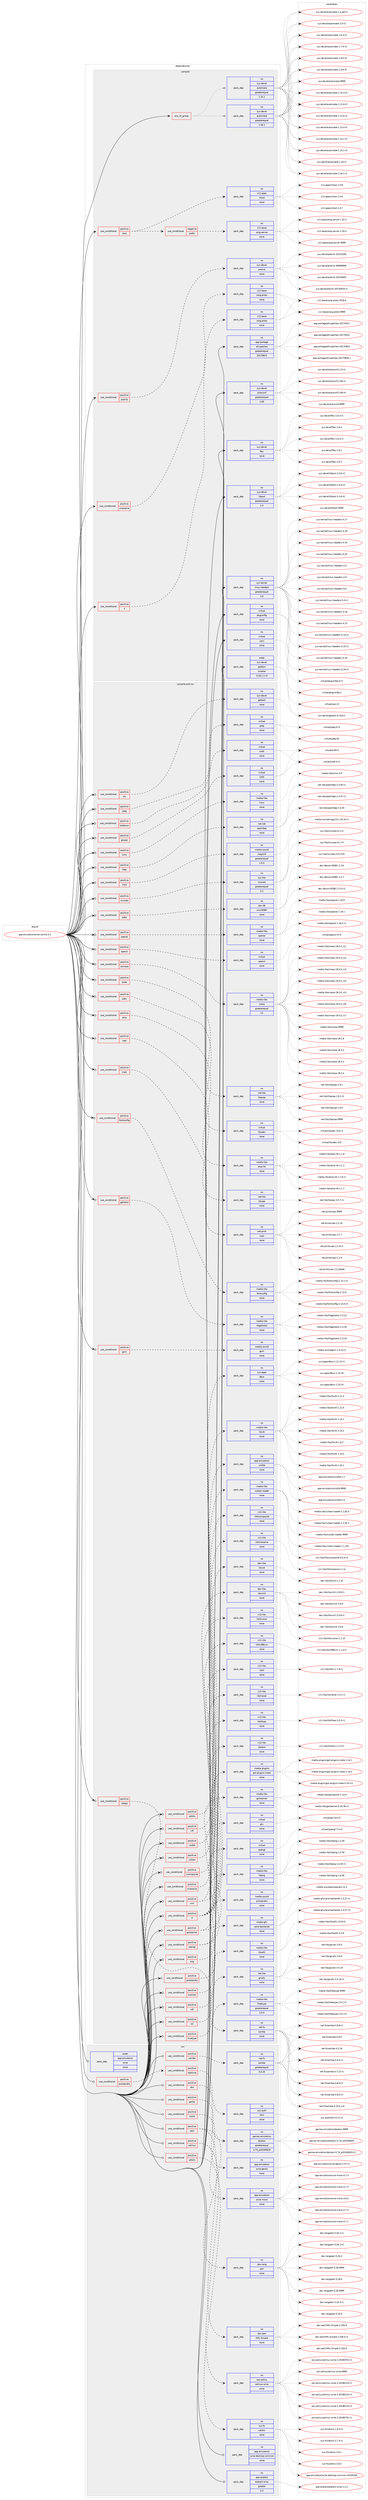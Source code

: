 digraph prolog {

# *************
# Graph options
# *************

newrank=true;
concentrate=true;
compound=true;
graph [rankdir=LR,fontname=Helvetica,fontsize=10,ranksep=1.5];#, ranksep=2.5, nodesep=0.2];
edge  [arrowhead=vee];
node  [fontname=Helvetica,fontsize=10];

# **********
# The ebuild
# **********

subgraph cluster_leftcol {
color=gray;
rank=same;
label=<<i>ebuild</i>>;
id [label="app-emulation/wine-vanilla-4.1", color=red, width=4, href="../app-emulation/wine-vanilla-4.1.svg"];
}

# ****************
# The dependencies
# ****************

subgraph cluster_midcol {
color=gray;
label=<<i>dependencies</i>>;
subgraph cluster_compile {
fillcolor="#eeeeee";
style=filled;
label=<<i>compile</i>>;
subgraph any19533 {
dependency1292910 [label=<<TABLE BORDER="0" CELLBORDER="1" CELLSPACING="0" CELLPADDING="4"><TR><TD CELLPADDING="10">any_of_group</TD></TR></TABLE>>, shape=none, color=red];subgraph pack920740 {
dependency1292911 [label=<<TABLE BORDER="0" CELLBORDER="1" CELLSPACING="0" CELLPADDING="4" WIDTH="220"><TR><TD ROWSPAN="6" CELLPADDING="30">pack_dep</TD></TR><TR><TD WIDTH="110">no</TD></TR><TR><TD>sys-devel</TD></TR><TR><TD>automake</TD></TR><TR><TD>greaterequal</TD></TR><TR><TD>1.16.1</TD></TR></TABLE>>, shape=none, color=blue];
}
dependency1292910:e -> dependency1292911:w [weight=20,style="dotted",arrowhead="oinv"];
subgraph pack920741 {
dependency1292912 [label=<<TABLE BORDER="0" CELLBORDER="1" CELLSPACING="0" CELLPADDING="4" WIDTH="220"><TR><TD ROWSPAN="6" CELLPADDING="30">pack_dep</TD></TR><TR><TD WIDTH="110">no</TD></TR><TR><TD>sys-devel</TD></TR><TR><TD>automake</TD></TR><TR><TD>greaterequal</TD></TR><TR><TD>1.15.1</TD></TR></TABLE>>, shape=none, color=blue];
}
dependency1292910:e -> dependency1292912:w [weight=20,style="dotted",arrowhead="oinv"];
}
id:e -> dependency1292910:w [weight=20,style="solid",arrowhead="vee"];
subgraph cond352099 {
dependency1292913 [label=<<TABLE BORDER="0" CELLBORDER="1" CELLSPACING="0" CELLPADDING="4"><TR><TD ROWSPAN="3" CELLPADDING="10">use_conditional</TD></TR><TR><TD>positive</TD></TR><TR><TD>X</TD></TR></TABLE>>, shape=none, color=red];
subgraph pack920742 {
dependency1292914 [label=<<TABLE BORDER="0" CELLBORDER="1" CELLSPACING="0" CELLPADDING="4" WIDTH="220"><TR><TD ROWSPAN="6" CELLPADDING="30">pack_dep</TD></TR><TR><TD WIDTH="110">no</TD></TR><TR><TD>x11-base</TD></TR><TR><TD>xorg-proto</TD></TR><TR><TD>none</TD></TR><TR><TD></TD></TR></TABLE>>, shape=none, color=blue];
}
dependency1292913:e -> dependency1292914:w [weight=20,style="dashed",arrowhead="vee"];
}
id:e -> dependency1292913:w [weight=20,style="solid",arrowhead="vee"];
subgraph cond352100 {
dependency1292915 [label=<<TABLE BORDER="0" CELLBORDER="1" CELLSPACING="0" CELLPADDING="4"><TR><TD ROWSPAN="3" CELLPADDING="10">use_conditional</TD></TR><TR><TD>positive</TD></TR><TR><TD>prelink</TD></TR></TABLE>>, shape=none, color=red];
subgraph pack920743 {
dependency1292916 [label=<<TABLE BORDER="0" CELLBORDER="1" CELLSPACING="0" CELLPADDING="4" WIDTH="220"><TR><TD ROWSPAN="6" CELLPADDING="30">pack_dep</TD></TR><TR><TD WIDTH="110">no</TD></TR><TR><TD>sys-devel</TD></TR><TR><TD>prelink</TD></TR><TR><TD>none</TD></TR><TR><TD></TD></TR></TABLE>>, shape=none, color=blue];
}
dependency1292915:e -> dependency1292916:w [weight=20,style="dashed",arrowhead="vee"];
}
id:e -> dependency1292915:w [weight=20,style="solid",arrowhead="vee"];
subgraph cond352101 {
dependency1292917 [label=<<TABLE BORDER="0" CELLBORDER="1" CELLSPACING="0" CELLPADDING="4"><TR><TD ROWSPAN="3" CELLPADDING="10">use_conditional</TD></TR><TR><TD>positive</TD></TR><TR><TD>test</TD></TR></TABLE>>, shape=none, color=red];
subgraph cond352102 {
dependency1292918 [label=<<TABLE BORDER="0" CELLBORDER="1" CELLSPACING="0" CELLPADDING="4"><TR><TD ROWSPAN="3" CELLPADDING="10">use_conditional</TD></TR><TR><TD>negative</TD></TR><TR><TD>prefix</TD></TR></TABLE>>, shape=none, color=red];
subgraph pack920744 {
dependency1292919 [label=<<TABLE BORDER="0" CELLBORDER="1" CELLSPACING="0" CELLPADDING="4" WIDTH="220"><TR><TD ROWSPAN="6" CELLPADDING="30">pack_dep</TD></TR><TR><TD WIDTH="110">no</TD></TR><TR><TD>x11-base</TD></TR><TR><TD>xorg-server</TD></TR><TR><TD>none</TD></TR><TR><TD></TD></TR></TABLE>>, shape=none, color=blue];
}
dependency1292918:e -> dependency1292919:w [weight=20,style="dashed",arrowhead="vee"];
}
dependency1292917:e -> dependency1292918:w [weight=20,style="dashed",arrowhead="vee"];
subgraph pack920745 {
dependency1292920 [label=<<TABLE BORDER="0" CELLBORDER="1" CELLSPACING="0" CELLPADDING="4" WIDTH="220"><TR><TD ROWSPAN="6" CELLPADDING="30">pack_dep</TD></TR><TR><TD WIDTH="110">no</TD></TR><TR><TD>x11-apps</TD></TR><TR><TD>xhost</TD></TR><TR><TD>none</TD></TR><TR><TD></TD></TR></TABLE>>, shape=none, color=blue];
}
dependency1292917:e -> dependency1292920:w [weight=20,style="dashed",arrowhead="vee"];
}
id:e -> dependency1292917:w [weight=20,style="solid",arrowhead="vee"];
subgraph cond352103 {
dependency1292921 [label=<<TABLE BORDER="0" CELLBORDER="1" CELLSPACING="0" CELLPADDING="4"><TR><TD ROWSPAN="3" CELLPADDING="10">use_conditional</TD></TR><TR><TD>positive</TD></TR><TR><TD>xinerama</TD></TR></TABLE>>, shape=none, color=red];
subgraph pack920746 {
dependency1292922 [label=<<TABLE BORDER="0" CELLBORDER="1" CELLSPACING="0" CELLPADDING="4" WIDTH="220"><TR><TD ROWSPAN="6" CELLPADDING="30">pack_dep</TD></TR><TR><TD WIDTH="110">no</TD></TR><TR><TD>x11-base</TD></TR><TR><TD>xorg-proto</TD></TR><TR><TD>none</TD></TR><TR><TD></TD></TR></TABLE>>, shape=none, color=blue];
}
dependency1292921:e -> dependency1292922:w [weight=20,style="dashed",arrowhead="vee"];
}
id:e -> dependency1292921:w [weight=20,style="solid",arrowhead="vee"];
subgraph pack920747 {
dependency1292923 [label=<<TABLE BORDER="0" CELLBORDER="1" CELLSPACING="0" CELLPADDING="4" WIDTH="220"><TR><TD ROWSPAN="6" CELLPADDING="30">pack_dep</TD></TR><TR><TD WIDTH="110">no</TD></TR><TR><TD>app-portage</TD></TR><TR><TD>elt-patches</TD></TR><TR><TD>greaterequal</TD></TR><TR><TD>20170815</TD></TR></TABLE>>, shape=none, color=blue];
}
id:e -> dependency1292923:w [weight=20,style="solid",arrowhead="vee"];
subgraph pack920748 {
dependency1292924 [label=<<TABLE BORDER="0" CELLBORDER="1" CELLSPACING="0" CELLPADDING="4" WIDTH="220"><TR><TD ROWSPAN="6" CELLPADDING="30">pack_dep</TD></TR><TR><TD WIDTH="110">no</TD></TR><TR><TD>sys-devel</TD></TR><TR><TD>autoconf</TD></TR><TR><TD>greaterequal</TD></TR><TR><TD>2.69</TD></TR></TABLE>>, shape=none, color=blue];
}
id:e -> dependency1292924:w [weight=20,style="solid",arrowhead="vee"];
subgraph pack920749 {
dependency1292925 [label=<<TABLE BORDER="0" CELLBORDER="1" CELLSPACING="0" CELLPADDING="4" WIDTH="220"><TR><TD ROWSPAN="6" CELLPADDING="30">pack_dep</TD></TR><TR><TD WIDTH="110">no</TD></TR><TR><TD>sys-devel</TD></TR><TR><TD>flex</TD></TR><TR><TD>none</TD></TR><TR><TD></TD></TR></TABLE>>, shape=none, color=blue];
}
id:e -> dependency1292925:w [weight=20,style="solid",arrowhead="vee"];
subgraph pack920750 {
dependency1292926 [label=<<TABLE BORDER="0" CELLBORDER="1" CELLSPACING="0" CELLPADDING="4" WIDTH="220"><TR><TD ROWSPAN="6" CELLPADDING="30">pack_dep</TD></TR><TR><TD WIDTH="110">no</TD></TR><TR><TD>sys-devel</TD></TR><TR><TD>libtool</TD></TR><TR><TD>greaterequal</TD></TR><TR><TD>2.4</TD></TR></TABLE>>, shape=none, color=blue];
}
id:e -> dependency1292926:w [weight=20,style="solid",arrowhead="vee"];
subgraph pack920751 {
dependency1292927 [label=<<TABLE BORDER="0" CELLBORDER="1" CELLSPACING="0" CELLPADDING="4" WIDTH="220"><TR><TD ROWSPAN="6" CELLPADDING="30">pack_dep</TD></TR><TR><TD WIDTH="110">no</TD></TR><TR><TD>sys-kernel</TD></TR><TR><TD>linux-headers</TD></TR><TR><TD>greaterequal</TD></TR><TR><TD>2.6</TD></TR></TABLE>>, shape=none, color=blue];
}
id:e -> dependency1292927:w [weight=20,style="solid",arrowhead="vee"];
subgraph pack920752 {
dependency1292928 [label=<<TABLE BORDER="0" CELLBORDER="1" CELLSPACING="0" CELLPADDING="4" WIDTH="220"><TR><TD ROWSPAN="6" CELLPADDING="30">pack_dep</TD></TR><TR><TD WIDTH="110">no</TD></TR><TR><TD>virtual</TD></TR><TR><TD>pkgconfig</TD></TR><TR><TD>none</TD></TR><TR><TD></TD></TR></TABLE>>, shape=none, color=blue];
}
id:e -> dependency1292928:w [weight=20,style="solid",arrowhead="vee"];
subgraph pack920753 {
dependency1292929 [label=<<TABLE BORDER="0" CELLBORDER="1" CELLSPACING="0" CELLPADDING="4" WIDTH="220"><TR><TD ROWSPAN="6" CELLPADDING="30">pack_dep</TD></TR><TR><TD WIDTH="110">no</TD></TR><TR><TD>virtual</TD></TR><TR><TD>yacc</TD></TR><TR><TD>none</TD></TR><TR><TD></TD></TR></TABLE>>, shape=none, color=blue];
}
id:e -> dependency1292929:w [weight=20,style="solid",arrowhead="vee"];
subgraph pack920754 {
dependency1292930 [label=<<TABLE BORDER="0" CELLBORDER="1" CELLSPACING="0" CELLPADDING="4" WIDTH="220"><TR><TD ROWSPAN="6" CELLPADDING="30">pack_dep</TD></TR><TR><TD WIDTH="110">weak</TD></TR><TR><TD>sys-devel</TD></TR><TR><TD>gettext</TD></TR><TR><TD>smaller</TD></TR><TR><TD>0.18.1.1-r3</TD></TR></TABLE>>, shape=none, color=blue];
}
id:e -> dependency1292930:w [weight=20,style="solid",arrowhead="vee"];
}
subgraph cluster_compileandrun {
fillcolor="#eeeeee";
style=filled;
label=<<i>compile and run</i>>;
subgraph cond352104 {
dependency1292931 [label=<<TABLE BORDER="0" CELLBORDER="1" CELLSPACING="0" CELLPADDING="4"><TR><TD ROWSPAN="3" CELLPADDING="10">use_conditional</TD></TR><TR><TD>positive</TD></TR><TR><TD>X</TD></TR></TABLE>>, shape=none, color=red];
subgraph pack920755 {
dependency1292932 [label=<<TABLE BORDER="0" CELLBORDER="1" CELLSPACING="0" CELLPADDING="4" WIDTH="220"><TR><TD ROWSPAN="6" CELLPADDING="30">pack_dep</TD></TR><TR><TD WIDTH="110">no</TD></TR><TR><TD>x11-libs</TD></TR><TR><TD>libXcursor</TD></TR><TR><TD>none</TD></TR><TR><TD></TD></TR></TABLE>>, shape=none, color=blue];
}
dependency1292931:e -> dependency1292932:w [weight=20,style="dashed",arrowhead="vee"];
subgraph pack920756 {
dependency1292933 [label=<<TABLE BORDER="0" CELLBORDER="1" CELLSPACING="0" CELLPADDING="4" WIDTH="220"><TR><TD ROWSPAN="6" CELLPADDING="30">pack_dep</TD></TR><TR><TD WIDTH="110">no</TD></TR><TR><TD>x11-libs</TD></TR><TR><TD>libXext</TD></TR><TR><TD>none</TD></TR><TR><TD></TD></TR></TABLE>>, shape=none, color=blue];
}
dependency1292931:e -> dependency1292933:w [weight=20,style="dashed",arrowhead="vee"];
subgraph pack920757 {
dependency1292934 [label=<<TABLE BORDER="0" CELLBORDER="1" CELLSPACING="0" CELLPADDING="4" WIDTH="220"><TR><TD ROWSPAN="6" CELLPADDING="30">pack_dep</TD></TR><TR><TD WIDTH="110">no</TD></TR><TR><TD>x11-libs</TD></TR><TR><TD>libXfixes</TD></TR><TR><TD>none</TD></TR><TR><TD></TD></TR></TABLE>>, shape=none, color=blue];
}
dependency1292931:e -> dependency1292934:w [weight=20,style="dashed",arrowhead="vee"];
subgraph pack920758 {
dependency1292935 [label=<<TABLE BORDER="0" CELLBORDER="1" CELLSPACING="0" CELLPADDING="4" WIDTH="220"><TR><TD ROWSPAN="6" CELLPADDING="30">pack_dep</TD></TR><TR><TD WIDTH="110">no</TD></TR><TR><TD>x11-libs</TD></TR><TR><TD>libXrandr</TD></TR><TR><TD>none</TD></TR><TR><TD></TD></TR></TABLE>>, shape=none, color=blue];
}
dependency1292931:e -> dependency1292935:w [weight=20,style="dashed",arrowhead="vee"];
subgraph pack920759 {
dependency1292936 [label=<<TABLE BORDER="0" CELLBORDER="1" CELLSPACING="0" CELLPADDING="4" WIDTH="220"><TR><TD ROWSPAN="6" CELLPADDING="30">pack_dep</TD></TR><TR><TD WIDTH="110">no</TD></TR><TR><TD>x11-libs</TD></TR><TR><TD>libXi</TD></TR><TR><TD>none</TD></TR><TR><TD></TD></TR></TABLE>>, shape=none, color=blue];
}
dependency1292931:e -> dependency1292936:w [weight=20,style="dashed",arrowhead="vee"];
subgraph pack920760 {
dependency1292937 [label=<<TABLE BORDER="0" CELLBORDER="1" CELLSPACING="0" CELLPADDING="4" WIDTH="220"><TR><TD ROWSPAN="6" CELLPADDING="30">pack_dep</TD></TR><TR><TD WIDTH="110">no</TD></TR><TR><TD>x11-libs</TD></TR><TR><TD>libXxf86vm</TD></TR><TR><TD>none</TD></TR><TR><TD></TD></TR></TABLE>>, shape=none, color=blue];
}
dependency1292931:e -> dependency1292937:w [weight=20,style="dashed",arrowhead="vee"];
}
id:e -> dependency1292931:w [weight=20,style="solid",arrowhead="odotvee"];
subgraph cond352105 {
dependency1292938 [label=<<TABLE BORDER="0" CELLBORDER="1" CELLSPACING="0" CELLPADDING="4"><TR><TD ROWSPAN="3" CELLPADDING="10">use_conditional</TD></TR><TR><TD>positive</TD></TR><TR><TD>alsa</TD></TR></TABLE>>, shape=none, color=red];
subgraph pack920761 {
dependency1292939 [label=<<TABLE BORDER="0" CELLBORDER="1" CELLSPACING="0" CELLPADDING="4" WIDTH="220"><TR><TD ROWSPAN="6" CELLPADDING="30">pack_dep</TD></TR><TR><TD WIDTH="110">no</TD></TR><TR><TD>media-libs</TD></TR><TR><TD>alsa-lib</TD></TR><TR><TD>none</TD></TR><TR><TD></TD></TR></TABLE>>, shape=none, color=blue];
}
dependency1292938:e -> dependency1292939:w [weight=20,style="dashed",arrowhead="vee"];
}
id:e -> dependency1292938:w [weight=20,style="solid",arrowhead="odotvee"];
subgraph cond352106 {
dependency1292940 [label=<<TABLE BORDER="0" CELLBORDER="1" CELLSPACING="0" CELLPADDING="4"><TR><TD ROWSPAN="3" CELLPADDING="10">use_conditional</TD></TR><TR><TD>positive</TD></TR><TR><TD>capi</TD></TR></TABLE>>, shape=none, color=red];
subgraph pack920762 {
dependency1292941 [label=<<TABLE BORDER="0" CELLBORDER="1" CELLSPACING="0" CELLPADDING="4" WIDTH="220"><TR><TD ROWSPAN="6" CELLPADDING="30">pack_dep</TD></TR><TR><TD WIDTH="110">no</TD></TR><TR><TD>net-libs</TD></TR><TR><TD>libcapi</TD></TR><TR><TD>none</TD></TR><TR><TD></TD></TR></TABLE>>, shape=none, color=blue];
}
dependency1292940:e -> dependency1292941:w [weight=20,style="dashed",arrowhead="vee"];
}
id:e -> dependency1292940:w [weight=20,style="solid",arrowhead="odotvee"];
subgraph cond352107 {
dependency1292942 [label=<<TABLE BORDER="0" CELLBORDER="1" CELLSPACING="0" CELLPADDING="4"><TR><TD ROWSPAN="3" CELLPADDING="10">use_conditional</TD></TR><TR><TD>positive</TD></TR><TR><TD>cups</TD></TR></TABLE>>, shape=none, color=red];
subgraph pack920763 {
dependency1292943 [label=<<TABLE BORDER="0" CELLBORDER="1" CELLSPACING="0" CELLPADDING="4" WIDTH="220"><TR><TD ROWSPAN="6" CELLPADDING="30">pack_dep</TD></TR><TR><TD WIDTH="110">no</TD></TR><TR><TD>net-print</TD></TR><TR><TD>cups</TD></TR><TR><TD>none</TD></TR><TR><TD></TD></TR></TABLE>>, shape=none, color=blue];
}
dependency1292942:e -> dependency1292943:w [weight=20,style="dashed",arrowhead="vee"];
}
id:e -> dependency1292942:w [weight=20,style="solid",arrowhead="odotvee"];
subgraph cond352108 {
dependency1292944 [label=<<TABLE BORDER="0" CELLBORDER="1" CELLSPACING="0" CELLPADDING="4"><TR><TD ROWSPAN="3" CELLPADDING="10">use_conditional</TD></TR><TR><TD>positive</TD></TR><TR><TD>fontconfig</TD></TR></TABLE>>, shape=none, color=red];
subgraph pack920764 {
dependency1292945 [label=<<TABLE BORDER="0" CELLBORDER="1" CELLSPACING="0" CELLPADDING="4" WIDTH="220"><TR><TD ROWSPAN="6" CELLPADDING="30">pack_dep</TD></TR><TR><TD WIDTH="110">no</TD></TR><TR><TD>media-libs</TD></TR><TR><TD>fontconfig</TD></TR><TR><TD>none</TD></TR><TR><TD></TD></TR></TABLE>>, shape=none, color=blue];
}
dependency1292944:e -> dependency1292945:w [weight=20,style="dashed",arrowhead="vee"];
}
id:e -> dependency1292944:w [weight=20,style="solid",arrowhead="odotvee"];
subgraph cond352109 {
dependency1292946 [label=<<TABLE BORDER="0" CELLBORDER="1" CELLSPACING="0" CELLPADDING="4"><TR><TD ROWSPAN="3" CELLPADDING="10">use_conditional</TD></TR><TR><TD>positive</TD></TR><TR><TD>gphoto2</TD></TR></TABLE>>, shape=none, color=red];
subgraph pack920765 {
dependency1292947 [label=<<TABLE BORDER="0" CELLBORDER="1" CELLSPACING="0" CELLPADDING="4" WIDTH="220"><TR><TD ROWSPAN="6" CELLPADDING="30">pack_dep</TD></TR><TR><TD WIDTH="110">no</TD></TR><TR><TD>media-libs</TD></TR><TR><TD>libgphoto2</TD></TR><TR><TD>none</TD></TR><TR><TD></TD></TR></TABLE>>, shape=none, color=blue];
}
dependency1292946:e -> dependency1292947:w [weight=20,style="dashed",arrowhead="vee"];
}
id:e -> dependency1292946:w [weight=20,style="solid",arrowhead="odotvee"];
subgraph cond352110 {
dependency1292948 [label=<<TABLE BORDER="0" CELLBORDER="1" CELLSPACING="0" CELLPADDING="4"><TR><TD ROWSPAN="3" CELLPADDING="10">use_conditional</TD></TR><TR><TD>positive</TD></TR><TR><TD>gsm</TD></TR></TABLE>>, shape=none, color=red];
subgraph pack920766 {
dependency1292949 [label=<<TABLE BORDER="0" CELLBORDER="1" CELLSPACING="0" CELLPADDING="4" WIDTH="220"><TR><TD ROWSPAN="6" CELLPADDING="30">pack_dep</TD></TR><TR><TD WIDTH="110">no</TD></TR><TR><TD>media-sound</TD></TR><TR><TD>gsm</TD></TR><TR><TD>none</TD></TR><TR><TD></TD></TR></TABLE>>, shape=none, color=blue];
}
dependency1292948:e -> dependency1292949:w [weight=20,style="dashed",arrowhead="vee"];
}
id:e -> dependency1292948:w [weight=20,style="solid",arrowhead="odotvee"];
subgraph cond352111 {
dependency1292950 [label=<<TABLE BORDER="0" CELLBORDER="1" CELLSPACING="0" CELLPADDING="4"><TR><TD ROWSPAN="3" CELLPADDING="10">use_conditional</TD></TR><TR><TD>positive</TD></TR><TR><TD>gssapi</TD></TR></TABLE>>, shape=none, color=red];
subgraph pack920767 {
dependency1292951 [label=<<TABLE BORDER="0" CELLBORDER="1" CELLSPACING="0" CELLPADDING="4" WIDTH="220"><TR><TD ROWSPAN="6" CELLPADDING="30">pack_dep</TD></TR><TR><TD WIDTH="110">no</TD></TR><TR><TD>virtual</TD></TR><TR><TD>krb5</TD></TR><TR><TD>none</TD></TR><TR><TD></TD></TR></TABLE>>, shape=none, color=blue];
}
dependency1292950:e -> dependency1292951:w [weight=20,style="dashed",arrowhead="vee"];
}
id:e -> dependency1292950:w [weight=20,style="solid",arrowhead="odotvee"];
subgraph cond352112 {
dependency1292952 [label=<<TABLE BORDER="0" CELLBORDER="1" CELLSPACING="0" CELLPADDING="4"><TR><TD ROWSPAN="3" CELLPADDING="10">use_conditional</TD></TR><TR><TD>positive</TD></TR><TR><TD>gstreamer</TD></TR></TABLE>>, shape=none, color=red];
subgraph pack920768 {
dependency1292953 [label=<<TABLE BORDER="0" CELLBORDER="1" CELLSPACING="0" CELLPADDING="4" WIDTH="220"><TR><TD ROWSPAN="6" CELLPADDING="30">pack_dep</TD></TR><TR><TD WIDTH="110">no</TD></TR><TR><TD>media-libs</TD></TR><TR><TD>gstreamer</TD></TR><TR><TD>none</TD></TR><TR><TD></TD></TR></TABLE>>, shape=none, color=blue];
}
dependency1292952:e -> dependency1292953:w [weight=20,style="dashed",arrowhead="vee"];
subgraph pack920769 {
dependency1292954 [label=<<TABLE BORDER="0" CELLBORDER="1" CELLSPACING="0" CELLPADDING="4" WIDTH="220"><TR><TD ROWSPAN="6" CELLPADDING="30">pack_dep</TD></TR><TR><TD WIDTH="110">no</TD></TR><TR><TD>media-plugins</TD></TR><TR><TD>gst-plugins-meta</TD></TR><TR><TD>none</TD></TR><TR><TD></TD></TR></TABLE>>, shape=none, color=blue];
}
dependency1292952:e -> dependency1292954:w [weight=20,style="dashed",arrowhead="vee"];
}
id:e -> dependency1292952:w [weight=20,style="solid",arrowhead="odotvee"];
subgraph cond352113 {
dependency1292955 [label=<<TABLE BORDER="0" CELLBORDER="1" CELLSPACING="0" CELLPADDING="4"><TR><TD ROWSPAN="3" CELLPADDING="10">use_conditional</TD></TR><TR><TD>positive</TD></TR><TR><TD>jpeg</TD></TR></TABLE>>, shape=none, color=red];
subgraph pack920770 {
dependency1292956 [label=<<TABLE BORDER="0" CELLBORDER="1" CELLSPACING="0" CELLPADDING="4" WIDTH="220"><TR><TD ROWSPAN="6" CELLPADDING="30">pack_dep</TD></TR><TR><TD WIDTH="110">no</TD></TR><TR><TD>virtual</TD></TR><TR><TD>jpeg</TD></TR><TR><TD>none</TD></TR><TR><TD></TD></TR></TABLE>>, shape=none, color=blue];
}
dependency1292955:e -> dependency1292956:w [weight=20,style="dashed",arrowhead="vee"];
}
id:e -> dependency1292955:w [weight=20,style="solid",arrowhead="odotvee"];
subgraph cond352114 {
dependency1292957 [label=<<TABLE BORDER="0" CELLBORDER="1" CELLSPACING="0" CELLPADDING="4"><TR><TD ROWSPAN="3" CELLPADDING="10">use_conditional</TD></TR><TR><TD>positive</TD></TR><TR><TD>kerberos</TD></TR></TABLE>>, shape=none, color=red];
subgraph pack920771 {
dependency1292958 [label=<<TABLE BORDER="0" CELLBORDER="1" CELLSPACING="0" CELLPADDING="4" WIDTH="220"><TR><TD ROWSPAN="6" CELLPADDING="30">pack_dep</TD></TR><TR><TD WIDTH="110">no</TD></TR><TR><TD>virtual</TD></TR><TR><TD>krb5</TD></TR><TR><TD>none</TD></TR><TR><TD></TD></TR></TABLE>>, shape=none, color=blue];
}
dependency1292957:e -> dependency1292958:w [weight=20,style="dashed",arrowhead="vee"];
}
id:e -> dependency1292957:w [weight=20,style="solid",arrowhead="odotvee"];
subgraph cond352115 {
dependency1292959 [label=<<TABLE BORDER="0" CELLBORDER="1" CELLSPACING="0" CELLPADDING="4"><TR><TD ROWSPAN="3" CELLPADDING="10">use_conditional</TD></TR><TR><TD>positive</TD></TR><TR><TD>lcms</TD></TR></TABLE>>, shape=none, color=red];
subgraph pack920772 {
dependency1292960 [label=<<TABLE BORDER="0" CELLBORDER="1" CELLSPACING="0" CELLPADDING="4" WIDTH="220"><TR><TD ROWSPAN="6" CELLPADDING="30">pack_dep</TD></TR><TR><TD WIDTH="110">no</TD></TR><TR><TD>media-libs</TD></TR><TR><TD>lcms</TD></TR><TR><TD>none</TD></TR><TR><TD></TD></TR></TABLE>>, shape=none, color=blue];
}
dependency1292959:e -> dependency1292960:w [weight=20,style="dashed",arrowhead="vee"];
}
id:e -> dependency1292959:w [weight=20,style="solid",arrowhead="odotvee"];
subgraph cond352116 {
dependency1292961 [label=<<TABLE BORDER="0" CELLBORDER="1" CELLSPACING="0" CELLPADDING="4"><TR><TD ROWSPAN="3" CELLPADDING="10">use_conditional</TD></TR><TR><TD>positive</TD></TR><TR><TD>ldap</TD></TR></TABLE>>, shape=none, color=red];
subgraph pack920773 {
dependency1292962 [label=<<TABLE BORDER="0" CELLBORDER="1" CELLSPACING="0" CELLPADDING="4" WIDTH="220"><TR><TD ROWSPAN="6" CELLPADDING="30">pack_dep</TD></TR><TR><TD WIDTH="110">no</TD></TR><TR><TD>net-nds</TD></TR><TR><TD>openldap</TD></TR><TR><TD>none</TD></TR><TR><TD></TD></TR></TABLE>>, shape=none, color=blue];
}
dependency1292961:e -> dependency1292962:w [weight=20,style="dashed",arrowhead="vee"];
}
id:e -> dependency1292961:w [weight=20,style="solid",arrowhead="odotvee"];
subgraph cond352117 {
dependency1292963 [label=<<TABLE BORDER="0" CELLBORDER="1" CELLSPACING="0" CELLPADDING="4"><TR><TD ROWSPAN="3" CELLPADDING="10">use_conditional</TD></TR><TR><TD>positive</TD></TR><TR><TD>mp3</TD></TR></TABLE>>, shape=none, color=red];
subgraph pack920774 {
dependency1292964 [label=<<TABLE BORDER="0" CELLBORDER="1" CELLSPACING="0" CELLPADDING="4" WIDTH="220"><TR><TD ROWSPAN="6" CELLPADDING="30">pack_dep</TD></TR><TR><TD WIDTH="110">no</TD></TR><TR><TD>media-sound</TD></TR><TR><TD>mpg123</TD></TR><TR><TD>greaterequal</TD></TR><TR><TD>1.5.0</TD></TR></TABLE>>, shape=none, color=blue];
}
dependency1292963:e -> dependency1292964:w [weight=20,style="dashed",arrowhead="vee"];
}
id:e -> dependency1292963:w [weight=20,style="solid",arrowhead="odotvee"];
subgraph cond352118 {
dependency1292965 [label=<<TABLE BORDER="0" CELLBORDER="1" CELLSPACING="0" CELLPADDING="4"><TR><TD ROWSPAN="3" CELLPADDING="10">use_conditional</TD></TR><TR><TD>positive</TD></TR><TR><TD>ncurses</TD></TR></TABLE>>, shape=none, color=red];
subgraph pack920775 {
dependency1292966 [label=<<TABLE BORDER="0" CELLBORDER="1" CELLSPACING="0" CELLPADDING="4" WIDTH="220"><TR><TD ROWSPAN="6" CELLPADDING="30">pack_dep</TD></TR><TR><TD WIDTH="110">no</TD></TR><TR><TD>sys-libs</TD></TR><TR><TD>ncurses</TD></TR><TR><TD>greaterequal</TD></TR><TR><TD>5.2</TD></TR></TABLE>>, shape=none, color=blue];
}
dependency1292965:e -> dependency1292966:w [weight=20,style="dashed",arrowhead="vee"];
}
id:e -> dependency1292965:w [weight=20,style="solid",arrowhead="odotvee"];
subgraph cond352119 {
dependency1292967 [label=<<TABLE BORDER="0" CELLBORDER="1" CELLSPACING="0" CELLPADDING="4"><TR><TD ROWSPAN="3" CELLPADDING="10">use_conditional</TD></TR><TR><TD>positive</TD></TR><TR><TD>netapi</TD></TR></TABLE>>, shape=none, color=red];
subgraph pack920776 {
dependency1292968 [label=<<TABLE BORDER="0" CELLBORDER="1" CELLSPACING="0" CELLPADDING="4" WIDTH="220"><TR><TD ROWSPAN="6" CELLPADDING="30">pack_dep</TD></TR><TR><TD WIDTH="110">no</TD></TR><TR><TD>net-fs</TD></TR><TR><TD>samba</TD></TR><TR><TD>none</TD></TR><TR><TD></TD></TR></TABLE>>, shape=none, color=blue];
}
dependency1292967:e -> dependency1292968:w [weight=20,style="dashed",arrowhead="vee"];
}
id:e -> dependency1292967:w [weight=20,style="solid",arrowhead="odotvee"];
subgraph cond352120 {
dependency1292969 [label=<<TABLE BORDER="0" CELLBORDER="1" CELLSPACING="0" CELLPADDING="4"><TR><TD ROWSPAN="3" CELLPADDING="10">use_conditional</TD></TR><TR><TD>positive</TD></TR><TR><TD>nls</TD></TR></TABLE>>, shape=none, color=red];
subgraph pack920777 {
dependency1292970 [label=<<TABLE BORDER="0" CELLBORDER="1" CELLSPACING="0" CELLPADDING="4" WIDTH="220"><TR><TD ROWSPAN="6" CELLPADDING="30">pack_dep</TD></TR><TR><TD WIDTH="110">no</TD></TR><TR><TD>sys-devel</TD></TR><TR><TD>gettext</TD></TR><TR><TD>none</TD></TR><TR><TD></TD></TR></TABLE>>, shape=none, color=blue];
}
dependency1292969:e -> dependency1292970:w [weight=20,style="dashed",arrowhead="vee"];
}
id:e -> dependency1292969:w [weight=20,style="solid",arrowhead="odotvee"];
subgraph cond352121 {
dependency1292971 [label=<<TABLE BORDER="0" CELLBORDER="1" CELLSPACING="0" CELLPADDING="4"><TR><TD ROWSPAN="3" CELLPADDING="10">use_conditional</TD></TR><TR><TD>positive</TD></TR><TR><TD>odbc</TD></TR></TABLE>>, shape=none, color=red];
subgraph pack920778 {
dependency1292972 [label=<<TABLE BORDER="0" CELLBORDER="1" CELLSPACING="0" CELLPADDING="4" WIDTH="220"><TR><TD ROWSPAN="6" CELLPADDING="30">pack_dep</TD></TR><TR><TD WIDTH="110">no</TD></TR><TR><TD>dev-db</TD></TR><TR><TD>unixODBC</TD></TR><TR><TD>none</TD></TR><TR><TD></TD></TR></TABLE>>, shape=none, color=blue];
}
dependency1292971:e -> dependency1292972:w [weight=20,style="dashed",arrowhead="vee"];
}
id:e -> dependency1292971:w [weight=20,style="solid",arrowhead="odotvee"];
subgraph cond352122 {
dependency1292973 [label=<<TABLE BORDER="0" CELLBORDER="1" CELLSPACING="0" CELLPADDING="4"><TR><TD ROWSPAN="3" CELLPADDING="10">use_conditional</TD></TR><TR><TD>positive</TD></TR><TR><TD>openal</TD></TR></TABLE>>, shape=none, color=red];
subgraph pack920779 {
dependency1292974 [label=<<TABLE BORDER="0" CELLBORDER="1" CELLSPACING="0" CELLPADDING="4" WIDTH="220"><TR><TD ROWSPAN="6" CELLPADDING="30">pack_dep</TD></TR><TR><TD WIDTH="110">no</TD></TR><TR><TD>media-libs</TD></TR><TR><TD>openal</TD></TR><TR><TD>none</TD></TR><TR><TD></TD></TR></TABLE>>, shape=none, color=blue];
}
dependency1292973:e -> dependency1292974:w [weight=20,style="dashed",arrowhead="vee"];
}
id:e -> dependency1292973:w [weight=20,style="solid",arrowhead="odotvee"];
subgraph cond352123 {
dependency1292975 [label=<<TABLE BORDER="0" CELLBORDER="1" CELLSPACING="0" CELLPADDING="4"><TR><TD ROWSPAN="3" CELLPADDING="10">use_conditional</TD></TR><TR><TD>positive</TD></TR><TR><TD>opencl</TD></TR></TABLE>>, shape=none, color=red];
subgraph pack920780 {
dependency1292976 [label=<<TABLE BORDER="0" CELLBORDER="1" CELLSPACING="0" CELLPADDING="4" WIDTH="220"><TR><TD ROWSPAN="6" CELLPADDING="30">pack_dep</TD></TR><TR><TD WIDTH="110">no</TD></TR><TR><TD>virtual</TD></TR><TR><TD>opencl</TD></TR><TR><TD>none</TD></TR><TR><TD></TD></TR></TABLE>>, shape=none, color=blue];
}
dependency1292975:e -> dependency1292976:w [weight=20,style="dashed",arrowhead="vee"];
}
id:e -> dependency1292975:w [weight=20,style="solid",arrowhead="odotvee"];
subgraph cond352124 {
dependency1292977 [label=<<TABLE BORDER="0" CELLBORDER="1" CELLSPACING="0" CELLPADDING="4"><TR><TD ROWSPAN="3" CELLPADDING="10">use_conditional</TD></TR><TR><TD>positive</TD></TR><TR><TD>opengl</TD></TR></TABLE>>, shape=none, color=red];
subgraph pack920781 {
dependency1292978 [label=<<TABLE BORDER="0" CELLBORDER="1" CELLSPACING="0" CELLPADDING="4" WIDTH="220"><TR><TD ROWSPAN="6" CELLPADDING="30">pack_dep</TD></TR><TR><TD WIDTH="110">no</TD></TR><TR><TD>virtual</TD></TR><TR><TD>glu</TD></TR><TR><TD>none</TD></TR><TR><TD></TD></TR></TABLE>>, shape=none, color=blue];
}
dependency1292977:e -> dependency1292978:w [weight=20,style="dashed",arrowhead="vee"];
subgraph pack920782 {
dependency1292979 [label=<<TABLE BORDER="0" CELLBORDER="1" CELLSPACING="0" CELLPADDING="4" WIDTH="220"><TR><TD ROWSPAN="6" CELLPADDING="30">pack_dep</TD></TR><TR><TD WIDTH="110">no</TD></TR><TR><TD>virtual</TD></TR><TR><TD>opengl</TD></TR><TR><TD>none</TD></TR><TR><TD></TD></TR></TABLE>>, shape=none, color=blue];
}
dependency1292977:e -> dependency1292979:w [weight=20,style="dashed",arrowhead="vee"];
}
id:e -> dependency1292977:w [weight=20,style="solid",arrowhead="odotvee"];
subgraph cond352125 {
dependency1292980 [label=<<TABLE BORDER="0" CELLBORDER="1" CELLSPACING="0" CELLPADDING="4"><TR><TD ROWSPAN="3" CELLPADDING="10">use_conditional</TD></TR><TR><TD>positive</TD></TR><TR><TD>osmesa</TD></TR></TABLE>>, shape=none, color=red];
subgraph pack920783 {
dependency1292981 [label=<<TABLE BORDER="0" CELLBORDER="1" CELLSPACING="0" CELLPADDING="4" WIDTH="220"><TR><TD ROWSPAN="6" CELLPADDING="30">pack_dep</TD></TR><TR><TD WIDTH="110">no</TD></TR><TR><TD>media-libs</TD></TR><TR><TD>mesa</TD></TR><TR><TD>greaterequal</TD></TR><TR><TD>13</TD></TR></TABLE>>, shape=none, color=blue];
}
dependency1292980:e -> dependency1292981:w [weight=20,style="dashed",arrowhead="vee"];
}
id:e -> dependency1292980:w [weight=20,style="solid",arrowhead="odotvee"];
subgraph cond352126 {
dependency1292982 [label=<<TABLE BORDER="0" CELLBORDER="1" CELLSPACING="0" CELLPADDING="4"><TR><TD ROWSPAN="3" CELLPADDING="10">use_conditional</TD></TR><TR><TD>positive</TD></TR><TR><TD>pcap</TD></TR></TABLE>>, shape=none, color=red];
subgraph pack920784 {
dependency1292983 [label=<<TABLE BORDER="0" CELLBORDER="1" CELLSPACING="0" CELLPADDING="4" WIDTH="220"><TR><TD ROWSPAN="6" CELLPADDING="30">pack_dep</TD></TR><TR><TD WIDTH="110">no</TD></TR><TR><TD>net-libs</TD></TR><TR><TD>libpcap</TD></TR><TR><TD>none</TD></TR><TR><TD></TD></TR></TABLE>>, shape=none, color=blue];
}
dependency1292982:e -> dependency1292983:w [weight=20,style="dashed",arrowhead="vee"];
}
id:e -> dependency1292982:w [weight=20,style="solid",arrowhead="odotvee"];
subgraph cond352127 {
dependency1292984 [label=<<TABLE BORDER="0" CELLBORDER="1" CELLSPACING="0" CELLPADDING="4"><TR><TD ROWSPAN="3" CELLPADDING="10">use_conditional</TD></TR><TR><TD>positive</TD></TR><TR><TD>png</TD></TR></TABLE>>, shape=none, color=red];
subgraph pack920785 {
dependency1292985 [label=<<TABLE BORDER="0" CELLBORDER="1" CELLSPACING="0" CELLPADDING="4" WIDTH="220"><TR><TD ROWSPAN="6" CELLPADDING="30">pack_dep</TD></TR><TR><TD WIDTH="110">no</TD></TR><TR><TD>media-libs</TD></TR><TR><TD>libpng</TD></TR><TR><TD>none</TD></TR><TR><TD></TD></TR></TABLE>>, shape=none, color=blue];
}
dependency1292984:e -> dependency1292985:w [weight=20,style="dashed",arrowhead="vee"];
}
id:e -> dependency1292984:w [weight=20,style="solid",arrowhead="odotvee"];
subgraph cond352128 {
dependency1292986 [label=<<TABLE BORDER="0" CELLBORDER="1" CELLSPACING="0" CELLPADDING="4"><TR><TD ROWSPAN="3" CELLPADDING="10">use_conditional</TD></TR><TR><TD>positive</TD></TR><TR><TD>pulseaudio</TD></TR></TABLE>>, shape=none, color=red];
subgraph pack920786 {
dependency1292987 [label=<<TABLE BORDER="0" CELLBORDER="1" CELLSPACING="0" CELLPADDING="4" WIDTH="220"><TR><TD ROWSPAN="6" CELLPADDING="30">pack_dep</TD></TR><TR><TD WIDTH="110">no</TD></TR><TR><TD>media-sound</TD></TR><TR><TD>pulseaudio</TD></TR><TR><TD>none</TD></TR><TR><TD></TD></TR></TABLE>>, shape=none, color=blue];
}
dependency1292986:e -> dependency1292987:w [weight=20,style="dashed",arrowhead="vee"];
}
id:e -> dependency1292986:w [weight=20,style="solid",arrowhead="odotvee"];
subgraph cond352129 {
dependency1292988 [label=<<TABLE BORDER="0" CELLBORDER="1" CELLSPACING="0" CELLPADDING="4"><TR><TD ROWSPAN="3" CELLPADDING="10">use_conditional</TD></TR><TR><TD>positive</TD></TR><TR><TD>scanner</TD></TR></TABLE>>, shape=none, color=red];
subgraph pack920787 {
dependency1292989 [label=<<TABLE BORDER="0" CELLBORDER="1" CELLSPACING="0" CELLPADDING="4" WIDTH="220"><TR><TD ROWSPAN="6" CELLPADDING="30">pack_dep</TD></TR><TR><TD WIDTH="110">no</TD></TR><TR><TD>media-gfx</TD></TR><TR><TD>sane-backends</TD></TR><TR><TD>none</TD></TR><TR><TD></TD></TR></TABLE>>, shape=none, color=blue];
}
dependency1292988:e -> dependency1292989:w [weight=20,style="dashed",arrowhead="vee"];
}
id:e -> dependency1292988:w [weight=20,style="solid",arrowhead="odotvee"];
subgraph cond352130 {
dependency1292990 [label=<<TABLE BORDER="0" CELLBORDER="1" CELLSPACING="0" CELLPADDING="4"><TR><TD ROWSPAN="3" CELLPADDING="10">use_conditional</TD></TR><TR><TD>positive</TD></TR><TR><TD>sdl</TD></TR></TABLE>>, shape=none, color=red];
subgraph pack920788 {
dependency1292991 [label=<<TABLE BORDER="0" CELLBORDER="1" CELLSPACING="0" CELLPADDING="4" WIDTH="220"><TR><TD ROWSPAN="6" CELLPADDING="30">pack_dep</TD></TR><TR><TD WIDTH="110">no</TD></TR><TR><TD>media-libs</TD></TR><TR><TD>libsdl2</TD></TR><TR><TD>none</TD></TR><TR><TD></TD></TR></TABLE>>, shape=none, color=blue];
}
dependency1292990:e -> dependency1292991:w [weight=20,style="dashed",arrowhead="vee"];
}
id:e -> dependency1292990:w [weight=20,style="solid",arrowhead="odotvee"];
subgraph cond352131 {
dependency1292992 [label=<<TABLE BORDER="0" CELLBORDER="1" CELLSPACING="0" CELLPADDING="4"><TR><TD ROWSPAN="3" CELLPADDING="10">use_conditional</TD></TR><TR><TD>positive</TD></TR><TR><TD>ssl</TD></TR></TABLE>>, shape=none, color=red];
subgraph pack920789 {
dependency1292993 [label=<<TABLE BORDER="0" CELLBORDER="1" CELLSPACING="0" CELLPADDING="4" WIDTH="220"><TR><TD ROWSPAN="6" CELLPADDING="30">pack_dep</TD></TR><TR><TD WIDTH="110">no</TD></TR><TR><TD>net-libs</TD></TR><TR><TD>gnutls</TD></TR><TR><TD>none</TD></TR><TR><TD></TD></TR></TABLE>>, shape=none, color=blue];
}
dependency1292992:e -> dependency1292993:w [weight=20,style="dashed",arrowhead="vee"];
}
id:e -> dependency1292992:w [weight=20,style="solid",arrowhead="odotvee"];
subgraph cond352132 {
dependency1292994 [label=<<TABLE BORDER="0" CELLBORDER="1" CELLSPACING="0" CELLPADDING="4"><TR><TD ROWSPAN="3" CELLPADDING="10">use_conditional</TD></TR><TR><TD>positive</TD></TR><TR><TD>truetype</TD></TR></TABLE>>, shape=none, color=red];
subgraph pack920790 {
dependency1292995 [label=<<TABLE BORDER="0" CELLBORDER="1" CELLSPACING="0" CELLPADDING="4" WIDTH="220"><TR><TD ROWSPAN="6" CELLPADDING="30">pack_dep</TD></TR><TR><TD WIDTH="110">no</TD></TR><TR><TD>media-libs</TD></TR><TR><TD>freetype</TD></TR><TR><TD>greaterequal</TD></TR><TR><TD>2.0.0</TD></TR></TABLE>>, shape=none, color=blue];
}
dependency1292994:e -> dependency1292995:w [weight=20,style="dashed",arrowhead="vee"];
}
id:e -> dependency1292994:w [weight=20,style="solid",arrowhead="odotvee"];
subgraph cond352133 {
dependency1292996 [label=<<TABLE BORDER="0" CELLBORDER="1" CELLSPACING="0" CELLPADDING="4"><TR><TD ROWSPAN="3" CELLPADDING="10">use_conditional</TD></TR><TR><TD>positive</TD></TR><TR><TD>udev</TD></TR></TABLE>>, shape=none, color=red];
subgraph pack920791 {
dependency1292997 [label=<<TABLE BORDER="0" CELLBORDER="1" CELLSPACING="0" CELLPADDING="4" WIDTH="220"><TR><TD ROWSPAN="6" CELLPADDING="30">pack_dep</TD></TR><TR><TD WIDTH="110">no</TD></TR><TR><TD>virtual</TD></TR><TR><TD>libudev</TD></TR><TR><TD>none</TD></TR><TR><TD></TD></TR></TABLE>>, shape=none, color=blue];
}
dependency1292996:e -> dependency1292997:w [weight=20,style="dashed",arrowhead="vee"];
}
id:e -> dependency1292996:w [weight=20,style="solid",arrowhead="odotvee"];
subgraph cond352134 {
dependency1292998 [label=<<TABLE BORDER="0" CELLBORDER="1" CELLSPACING="0" CELLPADDING="4"><TR><TD ROWSPAN="3" CELLPADDING="10">use_conditional</TD></TR><TR><TD>positive</TD></TR><TR><TD>udisks</TD></TR></TABLE>>, shape=none, color=red];
subgraph pack920792 {
dependency1292999 [label=<<TABLE BORDER="0" CELLBORDER="1" CELLSPACING="0" CELLPADDING="4" WIDTH="220"><TR><TD ROWSPAN="6" CELLPADDING="30">pack_dep</TD></TR><TR><TD WIDTH="110">no</TD></TR><TR><TD>sys-apps</TD></TR><TR><TD>dbus</TD></TR><TR><TD>none</TD></TR><TR><TD></TD></TR></TABLE>>, shape=none, color=blue];
}
dependency1292998:e -> dependency1292999:w [weight=20,style="dashed",arrowhead="vee"];
}
id:e -> dependency1292998:w [weight=20,style="solid",arrowhead="odotvee"];
subgraph cond352135 {
dependency1293000 [label=<<TABLE BORDER="0" CELLBORDER="1" CELLSPACING="0" CELLPADDING="4"><TR><TD ROWSPAN="3" CELLPADDING="10">use_conditional</TD></TR><TR><TD>positive</TD></TR><TR><TD>v4l</TD></TR></TABLE>>, shape=none, color=red];
subgraph pack920793 {
dependency1293001 [label=<<TABLE BORDER="0" CELLBORDER="1" CELLSPACING="0" CELLPADDING="4" WIDTH="220"><TR><TD ROWSPAN="6" CELLPADDING="30">pack_dep</TD></TR><TR><TD WIDTH="110">no</TD></TR><TR><TD>media-libs</TD></TR><TR><TD>libv4l</TD></TR><TR><TD>none</TD></TR><TR><TD></TD></TR></TABLE>>, shape=none, color=blue];
}
dependency1293000:e -> dependency1293001:w [weight=20,style="dashed",arrowhead="vee"];
}
id:e -> dependency1293000:w [weight=20,style="solid",arrowhead="odotvee"];
subgraph cond352136 {
dependency1293002 [label=<<TABLE BORDER="0" CELLBORDER="1" CELLSPACING="0" CELLPADDING="4"><TR><TD ROWSPAN="3" CELLPADDING="10">use_conditional</TD></TR><TR><TD>positive</TD></TR><TR><TD>vkd3d</TD></TR></TABLE>>, shape=none, color=red];
subgraph pack920794 {
dependency1293003 [label=<<TABLE BORDER="0" CELLBORDER="1" CELLSPACING="0" CELLPADDING="4" WIDTH="220"><TR><TD ROWSPAN="6" CELLPADDING="30">pack_dep</TD></TR><TR><TD WIDTH="110">no</TD></TR><TR><TD>app-emulation</TD></TR><TR><TD>vkd3d</TD></TR><TR><TD>none</TD></TR><TR><TD></TD></TR></TABLE>>, shape=none, color=blue];
}
dependency1293002:e -> dependency1293003:w [weight=20,style="dashed",arrowhead="vee"];
}
id:e -> dependency1293002:w [weight=20,style="solid",arrowhead="odotvee"];
subgraph cond352137 {
dependency1293004 [label=<<TABLE BORDER="0" CELLBORDER="1" CELLSPACING="0" CELLPADDING="4"><TR><TD ROWSPAN="3" CELLPADDING="10">use_conditional</TD></TR><TR><TD>positive</TD></TR><TR><TD>vulkan</TD></TR></TABLE>>, shape=none, color=red];
subgraph pack920795 {
dependency1293005 [label=<<TABLE BORDER="0" CELLBORDER="1" CELLSPACING="0" CELLPADDING="4" WIDTH="220"><TR><TD ROWSPAN="6" CELLPADDING="30">pack_dep</TD></TR><TR><TD WIDTH="110">no</TD></TR><TR><TD>media-libs</TD></TR><TR><TD>vulkan-loader</TD></TR><TR><TD>none</TD></TR><TR><TD></TD></TR></TABLE>>, shape=none, color=blue];
}
dependency1293004:e -> dependency1293005:w [weight=20,style="dashed",arrowhead="vee"];
}
id:e -> dependency1293004:w [weight=20,style="solid",arrowhead="odotvee"];
subgraph cond352138 {
dependency1293006 [label=<<TABLE BORDER="0" CELLBORDER="1" CELLSPACING="0" CELLPADDING="4"><TR><TD ROWSPAN="3" CELLPADDING="10">use_conditional</TD></TR><TR><TD>positive</TD></TR><TR><TD>xcomposite</TD></TR></TABLE>>, shape=none, color=red];
subgraph pack920796 {
dependency1293007 [label=<<TABLE BORDER="0" CELLBORDER="1" CELLSPACING="0" CELLPADDING="4" WIDTH="220"><TR><TD ROWSPAN="6" CELLPADDING="30">pack_dep</TD></TR><TR><TD WIDTH="110">no</TD></TR><TR><TD>x11-libs</TD></TR><TR><TD>libXcomposite</TD></TR><TR><TD>none</TD></TR><TR><TD></TD></TR></TABLE>>, shape=none, color=blue];
}
dependency1293006:e -> dependency1293007:w [weight=20,style="dashed",arrowhead="vee"];
}
id:e -> dependency1293006:w [weight=20,style="solid",arrowhead="odotvee"];
subgraph cond352139 {
dependency1293008 [label=<<TABLE BORDER="0" CELLBORDER="1" CELLSPACING="0" CELLPADDING="4"><TR><TD ROWSPAN="3" CELLPADDING="10">use_conditional</TD></TR><TR><TD>positive</TD></TR><TR><TD>xinerama</TD></TR></TABLE>>, shape=none, color=red];
subgraph pack920797 {
dependency1293009 [label=<<TABLE BORDER="0" CELLBORDER="1" CELLSPACING="0" CELLPADDING="4" WIDTH="220"><TR><TD ROWSPAN="6" CELLPADDING="30">pack_dep</TD></TR><TR><TD WIDTH="110">no</TD></TR><TR><TD>x11-libs</TD></TR><TR><TD>libXinerama</TD></TR><TR><TD>none</TD></TR><TR><TD></TD></TR></TABLE>>, shape=none, color=blue];
}
dependency1293008:e -> dependency1293009:w [weight=20,style="dashed",arrowhead="vee"];
}
id:e -> dependency1293008:w [weight=20,style="solid",arrowhead="odotvee"];
subgraph cond352140 {
dependency1293010 [label=<<TABLE BORDER="0" CELLBORDER="1" CELLSPACING="0" CELLPADDING="4"><TR><TD ROWSPAN="3" CELLPADDING="10">use_conditional</TD></TR><TR><TD>positive</TD></TR><TR><TD>xml</TD></TR></TABLE>>, shape=none, color=red];
subgraph pack920798 {
dependency1293011 [label=<<TABLE BORDER="0" CELLBORDER="1" CELLSPACING="0" CELLPADDING="4" WIDTH="220"><TR><TD ROWSPAN="6" CELLPADDING="30">pack_dep</TD></TR><TR><TD WIDTH="110">no</TD></TR><TR><TD>dev-libs</TD></TR><TR><TD>libxml2</TD></TR><TR><TD>none</TD></TR><TR><TD></TD></TR></TABLE>>, shape=none, color=blue];
}
dependency1293010:e -> dependency1293011:w [weight=20,style="dashed",arrowhead="vee"];
subgraph pack920799 {
dependency1293012 [label=<<TABLE BORDER="0" CELLBORDER="1" CELLSPACING="0" CELLPADDING="4" WIDTH="220"><TR><TD ROWSPAN="6" CELLPADDING="30">pack_dep</TD></TR><TR><TD WIDTH="110">no</TD></TR><TR><TD>dev-libs</TD></TR><TR><TD>libxslt</TD></TR><TR><TD>none</TD></TR><TR><TD></TD></TR></TABLE>>, shape=none, color=blue];
}
dependency1293010:e -> dependency1293012:w [weight=20,style="dashed",arrowhead="vee"];
}
id:e -> dependency1293010:w [weight=20,style="solid",arrowhead="odotvee"];
}
subgraph cluster_run {
fillcolor="#eeeeee";
style=filled;
label=<<i>run</i>>;
subgraph cond352141 {
dependency1293013 [label=<<TABLE BORDER="0" CELLBORDER="1" CELLSPACING="0" CELLPADDING="4"><TR><TD ROWSPAN="3" CELLPADDING="10">use_conditional</TD></TR><TR><TD>positive</TD></TR><TR><TD>dos</TD></TR></TABLE>>, shape=none, color=red];
subgraph pack920800 {
dependency1293014 [label=<<TABLE BORDER="0" CELLBORDER="1" CELLSPACING="0" CELLPADDING="4" WIDTH="220"><TR><TD ROWSPAN="6" CELLPADDING="30">pack_dep</TD></TR><TR><TD WIDTH="110">no</TD></TR><TR><TD>games-emulation</TD></TR><TR><TD>dosbox</TD></TR><TR><TD>greaterequal</TD></TR><TR><TD>0.74_p20160629</TD></TR></TABLE>>, shape=none, color=blue];
}
dependency1293013:e -> dependency1293014:w [weight=20,style="dashed",arrowhead="vee"];
}
id:e -> dependency1293013:w [weight=20,style="solid",arrowhead="odot"];
subgraph cond352142 {
dependency1293015 [label=<<TABLE BORDER="0" CELLBORDER="1" CELLSPACING="0" CELLPADDING="4"><TR><TD ROWSPAN="3" CELLPADDING="10">use_conditional</TD></TR><TR><TD>positive</TD></TR><TR><TD>gecko</TD></TR></TABLE>>, shape=none, color=red];
subgraph pack920801 {
dependency1293016 [label=<<TABLE BORDER="0" CELLBORDER="1" CELLSPACING="0" CELLPADDING="4" WIDTH="220"><TR><TD ROWSPAN="6" CELLPADDING="30">pack_dep</TD></TR><TR><TD WIDTH="110">no</TD></TR><TR><TD>app-emulation</TD></TR><TR><TD>wine-gecko</TD></TR><TR><TD>none</TD></TR><TR><TD></TD></TR></TABLE>>, shape=none, color=blue];
}
dependency1293015:e -> dependency1293016:w [weight=20,style="dashed",arrowhead="vee"];
}
id:e -> dependency1293015:w [weight=20,style="solid",arrowhead="odot"];
subgraph cond352143 {
dependency1293017 [label=<<TABLE BORDER="0" CELLBORDER="1" CELLSPACING="0" CELLPADDING="4"><TR><TD ROWSPAN="3" CELLPADDING="10">use_conditional</TD></TR><TR><TD>positive</TD></TR><TR><TD>mono</TD></TR></TABLE>>, shape=none, color=red];
subgraph pack920802 {
dependency1293018 [label=<<TABLE BORDER="0" CELLBORDER="1" CELLSPACING="0" CELLPADDING="4" WIDTH="220"><TR><TD ROWSPAN="6" CELLPADDING="30">pack_dep</TD></TR><TR><TD WIDTH="110">no</TD></TR><TR><TD>app-emulation</TD></TR><TR><TD>wine-mono</TD></TR><TR><TD>none</TD></TR><TR><TD></TD></TR></TABLE>>, shape=none, color=blue];
}
dependency1293017:e -> dependency1293018:w [weight=20,style="dashed",arrowhead="vee"];
}
id:e -> dependency1293017:w [weight=20,style="solid",arrowhead="odot"];
subgraph cond352144 {
dependency1293019 [label=<<TABLE BORDER="0" CELLBORDER="1" CELLSPACING="0" CELLPADDING="4"><TR><TD ROWSPAN="3" CELLPADDING="10">use_conditional</TD></TR><TR><TD>positive</TD></TR><TR><TD>perl</TD></TR></TABLE>>, shape=none, color=red];
subgraph pack920803 {
dependency1293020 [label=<<TABLE BORDER="0" CELLBORDER="1" CELLSPACING="0" CELLPADDING="4" WIDTH="220"><TR><TD ROWSPAN="6" CELLPADDING="30">pack_dep</TD></TR><TR><TD WIDTH="110">no</TD></TR><TR><TD>dev-lang</TD></TR><TR><TD>perl</TD></TR><TR><TD>none</TD></TR><TR><TD></TD></TR></TABLE>>, shape=none, color=blue];
}
dependency1293019:e -> dependency1293020:w [weight=20,style="dashed",arrowhead="vee"];
subgraph pack920804 {
dependency1293021 [label=<<TABLE BORDER="0" CELLBORDER="1" CELLSPACING="0" CELLPADDING="4" WIDTH="220"><TR><TD ROWSPAN="6" CELLPADDING="30">pack_dep</TD></TR><TR><TD WIDTH="110">no</TD></TR><TR><TD>dev-perl</TD></TR><TR><TD>XML-Simple</TD></TR><TR><TD>none</TD></TR><TR><TD></TD></TR></TABLE>>, shape=none, color=blue];
}
dependency1293019:e -> dependency1293021:w [weight=20,style="dashed",arrowhead="vee"];
}
id:e -> dependency1293019:w [weight=20,style="solid",arrowhead="odot"];
subgraph cond352145 {
dependency1293022 [label=<<TABLE BORDER="0" CELLBORDER="1" CELLSPACING="0" CELLPADDING="4"><TR><TD ROWSPAN="3" CELLPADDING="10">use_conditional</TD></TR><TR><TD>positive</TD></TR><TR><TD>pulseaudio</TD></TR></TABLE>>, shape=none, color=red];
subgraph cond352146 {
dependency1293023 [label=<<TABLE BORDER="0" CELLBORDER="1" CELLSPACING="0" CELLPADDING="4"><TR><TD ROWSPAN="3" CELLPADDING="10">use_conditional</TD></TR><TR><TD>positive</TD></TR><TR><TD>realtime</TD></TR></TABLE>>, shape=none, color=red];
subgraph pack920805 {
dependency1293024 [label=<<TABLE BORDER="0" CELLBORDER="1" CELLSPACING="0" CELLPADDING="4" WIDTH="220"><TR><TD ROWSPAN="6" CELLPADDING="30">pack_dep</TD></TR><TR><TD WIDTH="110">no</TD></TR><TR><TD>sys-auth</TD></TR><TR><TD>rtkit</TD></TR><TR><TD>none</TD></TR><TR><TD></TD></TR></TABLE>>, shape=none, color=blue];
}
dependency1293023:e -> dependency1293024:w [weight=20,style="dashed",arrowhead="vee"];
}
dependency1293022:e -> dependency1293023:w [weight=20,style="dashed",arrowhead="vee"];
}
id:e -> dependency1293022:w [weight=20,style="solid",arrowhead="odot"];
subgraph cond352147 {
dependency1293025 [label=<<TABLE BORDER="0" CELLBORDER="1" CELLSPACING="0" CELLPADDING="4"><TR><TD ROWSPAN="3" CELLPADDING="10">use_conditional</TD></TR><TR><TD>positive</TD></TR><TR><TD>samba</TD></TR></TABLE>>, shape=none, color=red];
subgraph pack920806 {
dependency1293026 [label=<<TABLE BORDER="0" CELLBORDER="1" CELLSPACING="0" CELLPADDING="4" WIDTH="220"><TR><TD ROWSPAN="6" CELLPADDING="30">pack_dep</TD></TR><TR><TD WIDTH="110">no</TD></TR><TR><TD>net-fs</TD></TR><TR><TD>samba</TD></TR><TR><TD>greaterequal</TD></TR><TR><TD>3.0.25</TD></TR></TABLE>>, shape=none, color=blue];
}
dependency1293025:e -> dependency1293026:w [weight=20,style="dashed",arrowhead="vee"];
}
id:e -> dependency1293025:w [weight=20,style="solid",arrowhead="odot"];
subgraph cond352148 {
dependency1293027 [label=<<TABLE BORDER="0" CELLBORDER="1" CELLSPACING="0" CELLPADDING="4"><TR><TD ROWSPAN="3" CELLPADDING="10">use_conditional</TD></TR><TR><TD>positive</TD></TR><TR><TD>selinux</TD></TR></TABLE>>, shape=none, color=red];
subgraph pack920807 {
dependency1293028 [label=<<TABLE BORDER="0" CELLBORDER="1" CELLSPACING="0" CELLPADDING="4" WIDTH="220"><TR><TD ROWSPAN="6" CELLPADDING="30">pack_dep</TD></TR><TR><TD WIDTH="110">no</TD></TR><TR><TD>sec-policy</TD></TR><TR><TD>selinux-wine</TD></TR><TR><TD>none</TD></TR><TR><TD></TD></TR></TABLE>>, shape=none, color=blue];
}
dependency1293027:e -> dependency1293028:w [weight=20,style="dashed",arrowhead="vee"];
}
id:e -> dependency1293027:w [weight=20,style="solid",arrowhead="odot"];
subgraph cond352149 {
dependency1293029 [label=<<TABLE BORDER="0" CELLBORDER="1" CELLSPACING="0" CELLPADDING="4"><TR><TD ROWSPAN="3" CELLPADDING="10">use_conditional</TD></TR><TR><TD>positive</TD></TR><TR><TD>udisks</TD></TR></TABLE>>, shape=none, color=red];
subgraph pack920808 {
dependency1293030 [label=<<TABLE BORDER="0" CELLBORDER="1" CELLSPACING="0" CELLPADDING="4" WIDTH="220"><TR><TD ROWSPAN="6" CELLPADDING="30">pack_dep</TD></TR><TR><TD WIDTH="110">no</TD></TR><TR><TD>sys-fs</TD></TR><TR><TD>udisks</TD></TR><TR><TD>none</TD></TR><TR><TD></TD></TR></TABLE>>, shape=none, color=blue];
}
dependency1293029:e -> dependency1293030:w [weight=20,style="dashed",arrowhead="vee"];
}
id:e -> dependency1293029:w [weight=20,style="solid",arrowhead="odot"];
subgraph pack920809 {
dependency1293031 [label=<<TABLE BORDER="0" CELLBORDER="1" CELLSPACING="0" CELLPADDING="4" WIDTH="220"><TR><TD ROWSPAN="6" CELLPADDING="30">pack_dep</TD></TR><TR><TD WIDTH="110">no</TD></TR><TR><TD>app-emulation</TD></TR><TR><TD>wine-desktop-common</TD></TR><TR><TD>none</TD></TR><TR><TD></TD></TR></TABLE>>, shape=none, color=blue];
}
id:e -> dependency1293031:w [weight=20,style="solid",arrowhead="odot"];
subgraph pack920810 {
dependency1293032 [label=<<TABLE BORDER="0" CELLBORDER="1" CELLSPACING="0" CELLPADDING="4" WIDTH="220"><TR><TD ROWSPAN="6" CELLPADDING="30">pack_dep</TD></TR><TR><TD WIDTH="110">no</TD></TR><TR><TD>app-eselect</TD></TR><TR><TD>eselect-wine</TD></TR><TR><TD>greater</TD></TR><TR><TD>0.3</TD></TR></TABLE>>, shape=none, color=blue];
}
id:e -> dependency1293032:w [weight=20,style="solid",arrowhead="odot"];
subgraph pack920811 {
dependency1293033 [label=<<TABLE BORDER="0" CELLBORDER="1" CELLSPACING="0" CELLPADDING="4" WIDTH="220"><TR><TD ROWSPAN="6" CELLPADDING="30">pack_dep</TD></TR><TR><TD WIDTH="110">weak</TD></TR><TR><TD>app-emulation</TD></TR><TR><TD>wine</TD></TR><TR><TD>none</TD></TR><TR><TD></TD></TR></TABLE>>, shape=none, color=blue];
}
id:e -> dependency1293033:w [weight=20,style="solid",arrowhead="odot"];
}
}

# **************
# The candidates
# **************

subgraph cluster_choices {
rank=same;
color=gray;
label=<<i>candidates</i>>;

subgraph choice920740 {
color=black;
nodesep=1;
choice11512111545100101118101108479711711611110997107101454946494846514511451 [label="sys-devel/automake-1.10.3-r3", color=red, width=4,href="../sys-devel/automake-1.10.3-r3.svg"];
choice11512111545100101118101108479711711611110997107101454946494946544511451 [label="sys-devel/automake-1.11.6-r3", color=red, width=4,href="../sys-devel/automake-1.11.6-r3.svg"];
choice11512111545100101118101108479711711611110997107101454946495046544511450 [label="sys-devel/automake-1.12.6-r2", color=red, width=4,href="../sys-devel/automake-1.12.6-r2.svg"];
choice11512111545100101118101108479711711611110997107101454946495146524511450 [label="sys-devel/automake-1.13.4-r2", color=red, width=4,href="../sys-devel/automake-1.13.4-r2.svg"];
choice11512111545100101118101108479711711611110997107101454946495246494511450 [label="sys-devel/automake-1.14.1-r2", color=red, width=4,href="../sys-devel/automake-1.14.1-r2.svg"];
choice11512111545100101118101108479711711611110997107101454946495346494511450 [label="sys-devel/automake-1.15.1-r2", color=red, width=4,href="../sys-devel/automake-1.15.1-r2.svg"];
choice1151211154510010111810110847971171161111099710710145494649544511450 [label="sys-devel/automake-1.16-r2", color=red, width=4,href="../sys-devel/automake-1.16-r2.svg"];
choice11512111545100101118101108479711711611110997107101454946495446494511449 [label="sys-devel/automake-1.16.1-r1", color=red, width=4,href="../sys-devel/automake-1.16.1-r1.svg"];
choice115121115451001011181011084797117116111109971071014549465295112544511450 [label="sys-devel/automake-1.4_p6-r2", color=red, width=4,href="../sys-devel/automake-1.4_p6-r2.svg"];
choice11512111545100101118101108479711711611110997107101454946534511450 [label="sys-devel/automake-1.5-r2", color=red, width=4,href="../sys-devel/automake-1.5-r2.svg"];
choice115121115451001011181011084797117116111109971071014549465446514511450 [label="sys-devel/automake-1.6.3-r2", color=red, width=4,href="../sys-devel/automake-1.6.3-r2.svg"];
choice115121115451001011181011084797117116111109971071014549465546574511451 [label="sys-devel/automake-1.7.9-r3", color=red, width=4,href="../sys-devel/automake-1.7.9-r3.svg"];
choice115121115451001011181011084797117116111109971071014549465646534511453 [label="sys-devel/automake-1.8.5-r5", color=red, width=4,href="../sys-devel/automake-1.8.5-r5.svg"];
choice115121115451001011181011084797117116111109971071014549465746544511453 [label="sys-devel/automake-1.9.6-r5", color=red, width=4,href="../sys-devel/automake-1.9.6-r5.svg"];
choice115121115451001011181011084797117116111109971071014557575757 [label="sys-devel/automake-9999", color=red, width=4,href="../sys-devel/automake-9999.svg"];
dependency1292911:e -> choice11512111545100101118101108479711711611110997107101454946494846514511451:w [style=dotted,weight="100"];
dependency1292911:e -> choice11512111545100101118101108479711711611110997107101454946494946544511451:w [style=dotted,weight="100"];
dependency1292911:e -> choice11512111545100101118101108479711711611110997107101454946495046544511450:w [style=dotted,weight="100"];
dependency1292911:e -> choice11512111545100101118101108479711711611110997107101454946495146524511450:w [style=dotted,weight="100"];
dependency1292911:e -> choice11512111545100101118101108479711711611110997107101454946495246494511450:w [style=dotted,weight="100"];
dependency1292911:e -> choice11512111545100101118101108479711711611110997107101454946495346494511450:w [style=dotted,weight="100"];
dependency1292911:e -> choice1151211154510010111810110847971171161111099710710145494649544511450:w [style=dotted,weight="100"];
dependency1292911:e -> choice11512111545100101118101108479711711611110997107101454946495446494511449:w [style=dotted,weight="100"];
dependency1292911:e -> choice115121115451001011181011084797117116111109971071014549465295112544511450:w [style=dotted,weight="100"];
dependency1292911:e -> choice11512111545100101118101108479711711611110997107101454946534511450:w [style=dotted,weight="100"];
dependency1292911:e -> choice115121115451001011181011084797117116111109971071014549465446514511450:w [style=dotted,weight="100"];
dependency1292911:e -> choice115121115451001011181011084797117116111109971071014549465546574511451:w [style=dotted,weight="100"];
dependency1292911:e -> choice115121115451001011181011084797117116111109971071014549465646534511453:w [style=dotted,weight="100"];
dependency1292911:e -> choice115121115451001011181011084797117116111109971071014549465746544511453:w [style=dotted,weight="100"];
dependency1292911:e -> choice115121115451001011181011084797117116111109971071014557575757:w [style=dotted,weight="100"];
}
subgraph choice920741 {
color=black;
nodesep=1;
choice11512111545100101118101108479711711611110997107101454946494846514511451 [label="sys-devel/automake-1.10.3-r3", color=red, width=4,href="../sys-devel/automake-1.10.3-r3.svg"];
choice11512111545100101118101108479711711611110997107101454946494946544511451 [label="sys-devel/automake-1.11.6-r3", color=red, width=4,href="../sys-devel/automake-1.11.6-r3.svg"];
choice11512111545100101118101108479711711611110997107101454946495046544511450 [label="sys-devel/automake-1.12.6-r2", color=red, width=4,href="../sys-devel/automake-1.12.6-r2.svg"];
choice11512111545100101118101108479711711611110997107101454946495146524511450 [label="sys-devel/automake-1.13.4-r2", color=red, width=4,href="../sys-devel/automake-1.13.4-r2.svg"];
choice11512111545100101118101108479711711611110997107101454946495246494511450 [label="sys-devel/automake-1.14.1-r2", color=red, width=4,href="../sys-devel/automake-1.14.1-r2.svg"];
choice11512111545100101118101108479711711611110997107101454946495346494511450 [label="sys-devel/automake-1.15.1-r2", color=red, width=4,href="../sys-devel/automake-1.15.1-r2.svg"];
choice1151211154510010111810110847971171161111099710710145494649544511450 [label="sys-devel/automake-1.16-r2", color=red, width=4,href="../sys-devel/automake-1.16-r2.svg"];
choice11512111545100101118101108479711711611110997107101454946495446494511449 [label="sys-devel/automake-1.16.1-r1", color=red, width=4,href="../sys-devel/automake-1.16.1-r1.svg"];
choice115121115451001011181011084797117116111109971071014549465295112544511450 [label="sys-devel/automake-1.4_p6-r2", color=red, width=4,href="../sys-devel/automake-1.4_p6-r2.svg"];
choice11512111545100101118101108479711711611110997107101454946534511450 [label="sys-devel/automake-1.5-r2", color=red, width=4,href="../sys-devel/automake-1.5-r2.svg"];
choice115121115451001011181011084797117116111109971071014549465446514511450 [label="sys-devel/automake-1.6.3-r2", color=red, width=4,href="../sys-devel/automake-1.6.3-r2.svg"];
choice115121115451001011181011084797117116111109971071014549465546574511451 [label="sys-devel/automake-1.7.9-r3", color=red, width=4,href="../sys-devel/automake-1.7.9-r3.svg"];
choice115121115451001011181011084797117116111109971071014549465646534511453 [label="sys-devel/automake-1.8.5-r5", color=red, width=4,href="../sys-devel/automake-1.8.5-r5.svg"];
choice115121115451001011181011084797117116111109971071014549465746544511453 [label="sys-devel/automake-1.9.6-r5", color=red, width=4,href="../sys-devel/automake-1.9.6-r5.svg"];
choice115121115451001011181011084797117116111109971071014557575757 [label="sys-devel/automake-9999", color=red, width=4,href="../sys-devel/automake-9999.svg"];
dependency1292912:e -> choice11512111545100101118101108479711711611110997107101454946494846514511451:w [style=dotted,weight="100"];
dependency1292912:e -> choice11512111545100101118101108479711711611110997107101454946494946544511451:w [style=dotted,weight="100"];
dependency1292912:e -> choice11512111545100101118101108479711711611110997107101454946495046544511450:w [style=dotted,weight="100"];
dependency1292912:e -> choice11512111545100101118101108479711711611110997107101454946495146524511450:w [style=dotted,weight="100"];
dependency1292912:e -> choice11512111545100101118101108479711711611110997107101454946495246494511450:w [style=dotted,weight="100"];
dependency1292912:e -> choice11512111545100101118101108479711711611110997107101454946495346494511450:w [style=dotted,weight="100"];
dependency1292912:e -> choice1151211154510010111810110847971171161111099710710145494649544511450:w [style=dotted,weight="100"];
dependency1292912:e -> choice11512111545100101118101108479711711611110997107101454946495446494511449:w [style=dotted,weight="100"];
dependency1292912:e -> choice115121115451001011181011084797117116111109971071014549465295112544511450:w [style=dotted,weight="100"];
dependency1292912:e -> choice11512111545100101118101108479711711611110997107101454946534511450:w [style=dotted,weight="100"];
dependency1292912:e -> choice115121115451001011181011084797117116111109971071014549465446514511450:w [style=dotted,weight="100"];
dependency1292912:e -> choice115121115451001011181011084797117116111109971071014549465546574511451:w [style=dotted,weight="100"];
dependency1292912:e -> choice115121115451001011181011084797117116111109971071014549465646534511453:w [style=dotted,weight="100"];
dependency1292912:e -> choice115121115451001011181011084797117116111109971071014549465746544511453:w [style=dotted,weight="100"];
dependency1292912:e -> choice115121115451001011181011084797117116111109971071014557575757:w [style=dotted,weight="100"];
}
subgraph choice920742 {
color=black;
nodesep=1;
choice1204949459897115101471201111141034511211411111611145504849564652 [label="x11-base/xorg-proto-2018.4", color=red, width=4,href="../x11-base/xorg-proto-2018.4.svg"];
choice120494945989711510147120111114103451121141111161114557575757 [label="x11-base/xorg-proto-9999", color=red, width=4,href="../x11-base/xorg-proto-9999.svg"];
dependency1292914:e -> choice1204949459897115101471201111141034511211411111611145504849564652:w [style=dotted,weight="100"];
dependency1292914:e -> choice120494945989711510147120111114103451121141111161114557575757:w [style=dotted,weight="100"];
}
subgraph choice920743 {
color=black;
nodesep=1;
choice1151211154510010111810110847112114101108105110107455048495148534851 [label="sys-devel/prelink-20130503", color=red, width=4,href="../sys-devel/prelink-20130503.svg"];
choice11512111545100101118101108471121141011081051101074550484951485348514511449 [label="sys-devel/prelink-20130503-r1", color=red, width=4,href="../sys-devel/prelink-20130503-r1.svg"];
choice1151211154510010111810110847112114101108105110107455048495349485148 [label="sys-devel/prelink-20151030", color=red, width=4,href="../sys-devel/prelink-20151030.svg"];
choice1151211154510010111810110847112114101108105110107455757575757575757 [label="sys-devel/prelink-99999999", color=red, width=4,href="../sys-devel/prelink-99999999.svg"];
dependency1292916:e -> choice1151211154510010111810110847112114101108105110107455048495148534851:w [style=dotted,weight="100"];
dependency1292916:e -> choice11512111545100101118101108471121141011081051101074550484951485348514511449:w [style=dotted,weight="100"];
dependency1292916:e -> choice1151211154510010111810110847112114101108105110107455048495349485148:w [style=dotted,weight="100"];
dependency1292916:e -> choice1151211154510010111810110847112114101108105110107455757575757575757:w [style=dotted,weight="100"];
}
subgraph choice920744 {
color=black;
nodesep=1;
choice1204949459897115101471201111141034511510111411810111445494650484651 [label="x11-base/xorg-server-1.20.3", color=red, width=4,href="../x11-base/xorg-server-1.20.3.svg"];
choice1204949459897115101471201111141034511510111411810111445494650484652 [label="x11-base/xorg-server-1.20.4", color=red, width=4,href="../x11-base/xorg-server-1.20.4.svg"];
choice120494945989711510147120111114103451151011141181011144557575757 [label="x11-base/xorg-server-9999", color=red, width=4,href="../x11-base/xorg-server-9999.svg"];
dependency1292919:e -> choice1204949459897115101471201111141034511510111411810111445494650484651:w [style=dotted,weight="100"];
dependency1292919:e -> choice1204949459897115101471201111141034511510111411810111445494650484652:w [style=dotted,weight="100"];
dependency1292919:e -> choice120494945989711510147120111114103451151011141181011144557575757:w [style=dotted,weight="100"];
}
subgraph choice920745 {
color=black;
nodesep=1;
choice1204949459711211211547120104111115116454946484654 [label="x11-apps/xhost-1.0.6", color=red, width=4,href="../x11-apps/xhost-1.0.6.svg"];
choice1204949459711211211547120104111115116454946484655 [label="x11-apps/xhost-1.0.7", color=red, width=4,href="../x11-apps/xhost-1.0.7.svg"];
choice1204949459711211211547120104111115116454946484656 [label="x11-apps/xhost-1.0.8", color=red, width=4,href="../x11-apps/xhost-1.0.8.svg"];
dependency1292920:e -> choice1204949459711211211547120104111115116454946484654:w [style=dotted,weight="100"];
dependency1292920:e -> choice1204949459711211211547120104111115116454946484655:w [style=dotted,weight="100"];
dependency1292920:e -> choice1204949459711211211547120104111115116454946484656:w [style=dotted,weight="100"];
}
subgraph choice920746 {
color=black;
nodesep=1;
choice1204949459897115101471201111141034511211411111611145504849564652 [label="x11-base/xorg-proto-2018.4", color=red, width=4,href="../x11-base/xorg-proto-2018.4.svg"];
choice120494945989711510147120111114103451121141111161114557575757 [label="x11-base/xorg-proto-9999", color=red, width=4,href="../x11-base/xorg-proto-9999.svg"];
dependency1292922:e -> choice1204949459897115101471201111141034511211411111611145504849564652:w [style=dotted,weight="100"];
dependency1292922:e -> choice120494945989711510147120111114103451121141111161114557575757:w [style=dotted,weight="100"];
}
subgraph choice920747 {
color=black;
nodesep=1;
choice97112112451121111141169710310147101108116451129711699104101115455048495548514955 [label="app-portage/elt-patches-20170317", color=red, width=4,href="../app-portage/elt-patches-20170317.svg"];
choice97112112451121111141169710310147101108116451129711699104101115455048495548525050 [label="app-portage/elt-patches-20170422", color=red, width=4,href="../app-portage/elt-patches-20170422.svg"];
choice97112112451121111141169710310147101108116451129711699104101115455048495548564953 [label="app-portage/elt-patches-20170815", color=red, width=4,href="../app-portage/elt-patches-20170815.svg"];
choice971121124511211111411697103101471011081164511297116991041011154550484955485650544649 [label="app-portage/elt-patches-20170826.1", color=red, width=4,href="../app-portage/elt-patches-20170826.1.svg"];
dependency1292923:e -> choice97112112451121111141169710310147101108116451129711699104101115455048495548514955:w [style=dotted,weight="100"];
dependency1292923:e -> choice97112112451121111141169710310147101108116451129711699104101115455048495548525050:w [style=dotted,weight="100"];
dependency1292923:e -> choice97112112451121111141169710310147101108116451129711699104101115455048495548564953:w [style=dotted,weight="100"];
dependency1292923:e -> choice971121124511211111411697103101471011081164511297116991041011154550484955485650544649:w [style=dotted,weight="100"];
}
subgraph choice920748 {
color=black;
nodesep=1;
choice1151211154510010111810110847971171161119911111010245504649514511449 [label="sys-devel/autoconf-2.13-r1", color=red, width=4,href="../sys-devel/autoconf-2.13-r1.svg"];
choice1151211154510010111810110847971171161119911111010245504654524511449 [label="sys-devel/autoconf-2.64-r1", color=red, width=4,href="../sys-devel/autoconf-2.64-r1.svg"];
choice1151211154510010111810110847971171161119911111010245504654574511452 [label="sys-devel/autoconf-2.69-r4", color=red, width=4,href="../sys-devel/autoconf-2.69-r4.svg"];
choice115121115451001011181011084797117116111991111101024557575757 [label="sys-devel/autoconf-9999", color=red, width=4,href="../sys-devel/autoconf-9999.svg"];
dependency1292924:e -> choice1151211154510010111810110847971171161119911111010245504649514511449:w [style=dotted,weight="100"];
dependency1292924:e -> choice1151211154510010111810110847971171161119911111010245504654524511449:w [style=dotted,weight="100"];
dependency1292924:e -> choice1151211154510010111810110847971171161119911111010245504654574511452:w [style=dotted,weight="100"];
dependency1292924:e -> choice115121115451001011181011084797117116111991111101024557575757:w [style=dotted,weight="100"];
}
subgraph choice920749 {
color=black;
nodesep=1;
choice1151211154510010111810110847102108101120455046544649 [label="sys-devel/flex-2.6.1", color=red, width=4,href="../sys-devel/flex-2.6.1.svg"];
choice1151211154510010111810110847102108101120455046544651 [label="sys-devel/flex-2.6.3", color=red, width=4,href="../sys-devel/flex-2.6.3.svg"];
choice11512111545100101118101108471021081011204550465446514511449 [label="sys-devel/flex-2.6.3-r1", color=red, width=4,href="../sys-devel/flex-2.6.3-r1.svg"];
choice1151211154510010111810110847102108101120455046544652 [label="sys-devel/flex-2.6.4", color=red, width=4,href="../sys-devel/flex-2.6.4.svg"];
choice11512111545100101118101108471021081011204550465446524511449 [label="sys-devel/flex-2.6.4-r1", color=red, width=4,href="../sys-devel/flex-2.6.4-r1.svg"];
dependency1292925:e -> choice1151211154510010111810110847102108101120455046544649:w [style=dotted,weight="100"];
dependency1292925:e -> choice1151211154510010111810110847102108101120455046544651:w [style=dotted,weight="100"];
dependency1292925:e -> choice11512111545100101118101108471021081011204550465446514511449:w [style=dotted,weight="100"];
dependency1292925:e -> choice1151211154510010111810110847102108101120455046544652:w [style=dotted,weight="100"];
dependency1292925:e -> choice11512111545100101118101108471021081011204550465446524511449:w [style=dotted,weight="100"];
}
subgraph choice920750 {
color=black;
nodesep=1;
choice1151211154510010111810110847108105981161111111084550465246544511451 [label="sys-devel/libtool-2.4.6-r3", color=red, width=4,href="../sys-devel/libtool-2.4.6-r3.svg"];
choice1151211154510010111810110847108105981161111111084550465246544511452 [label="sys-devel/libtool-2.4.6-r4", color=red, width=4,href="../sys-devel/libtool-2.4.6-r4.svg"];
choice1151211154510010111810110847108105981161111111084550465246544511453 [label="sys-devel/libtool-2.4.6-r5", color=red, width=4,href="../sys-devel/libtool-2.4.6-r5.svg"];
choice1151211154510010111810110847108105981161111111084557575757 [label="sys-devel/libtool-9999", color=red, width=4,href="../sys-devel/libtool-9999.svg"];
dependency1292926:e -> choice1151211154510010111810110847108105981161111111084550465246544511451:w [style=dotted,weight="100"];
dependency1292926:e -> choice1151211154510010111810110847108105981161111111084550465246544511452:w [style=dotted,weight="100"];
dependency1292926:e -> choice1151211154510010111810110847108105981161111111084550465246544511453:w [style=dotted,weight="100"];
dependency1292926:e -> choice1151211154510010111810110847108105981161111111084557575757:w [style=dotted,weight="100"];
}
subgraph choice920751 {
color=black;
nodesep=1;
choice115121115451071011141101011084710810511011712045104101971001011141154551464956 [label="sys-kernel/linux-headers-3.18", color=red, width=4,href="../sys-kernel/linux-headers-3.18.svg"];
choice115121115451071011141101011084710810511011712045104101971001011141154552464951 [label="sys-kernel/linux-headers-4.13", color=red, width=4,href="../sys-kernel/linux-headers-4.13.svg"];
choice1151211154510710111411010110847108105110117120451041019710010111411545524649524511449 [label="sys-kernel/linux-headers-4.14-r1", color=red, width=4,href="../sys-kernel/linux-headers-4.14-r1.svg"];
choice1151211154510710111411010110847108105110117120451041019710010111411545524649534511449 [label="sys-kernel/linux-headers-4.15-r1", color=red, width=4,href="../sys-kernel/linux-headers-4.15-r1.svg"];
choice115121115451071011141101011084710810511011712045104101971001011141154552464954 [label="sys-kernel/linux-headers-4.16", color=red, width=4,href="../sys-kernel/linux-headers-4.16.svg"];
choice1151211154510710111411010110847108105110117120451041019710010111411545524649544511450 [label="sys-kernel/linux-headers-4.16-r2", color=red, width=4,href="../sys-kernel/linux-headers-4.16-r2.svg"];
choice115121115451071011141101011084710810511011712045104101971001011141154552464955 [label="sys-kernel/linux-headers-4.17", color=red, width=4,href="../sys-kernel/linux-headers-4.17.svg"];
choice115121115451071011141101011084710810511011712045104101971001011141154552464956 [label="sys-kernel/linux-headers-4.18", color=red, width=4,href="../sys-kernel/linux-headers-4.18.svg"];
choice115121115451071011141101011084710810511011712045104101971001011141154552464957 [label="sys-kernel/linux-headers-4.19", color=red, width=4,href="../sys-kernel/linux-headers-4.19.svg"];
choice115121115451071011141101011084710810511011712045104101971001011141154552465048 [label="sys-kernel/linux-headers-4.20", color=red, width=4,href="../sys-kernel/linux-headers-4.20.svg"];
choice1151211154510710111411010110847108105110117120451041019710010111411545524652 [label="sys-kernel/linux-headers-4.4", color=red, width=4,href="../sys-kernel/linux-headers-4.4.svg"];
choice1151211154510710111411010110847108105110117120451041019710010111411545524657 [label="sys-kernel/linux-headers-4.9", color=red, width=4,href="../sys-kernel/linux-headers-4.9.svg"];
choice1151211154510710111411010110847108105110117120451041019710010111411545534648 [label="sys-kernel/linux-headers-5.0", color=red, width=4,href="../sys-kernel/linux-headers-5.0.svg"];
choice11512111545107101114110101108471081051101171204510410197100101114115455346484511449 [label="sys-kernel/linux-headers-5.0-r1", color=red, width=4,href="../sys-kernel/linux-headers-5.0-r1.svg"];
dependency1292927:e -> choice115121115451071011141101011084710810511011712045104101971001011141154551464956:w [style=dotted,weight="100"];
dependency1292927:e -> choice115121115451071011141101011084710810511011712045104101971001011141154552464951:w [style=dotted,weight="100"];
dependency1292927:e -> choice1151211154510710111411010110847108105110117120451041019710010111411545524649524511449:w [style=dotted,weight="100"];
dependency1292927:e -> choice1151211154510710111411010110847108105110117120451041019710010111411545524649534511449:w [style=dotted,weight="100"];
dependency1292927:e -> choice115121115451071011141101011084710810511011712045104101971001011141154552464954:w [style=dotted,weight="100"];
dependency1292927:e -> choice1151211154510710111411010110847108105110117120451041019710010111411545524649544511450:w [style=dotted,weight="100"];
dependency1292927:e -> choice115121115451071011141101011084710810511011712045104101971001011141154552464955:w [style=dotted,weight="100"];
dependency1292927:e -> choice115121115451071011141101011084710810511011712045104101971001011141154552464956:w [style=dotted,weight="100"];
dependency1292927:e -> choice115121115451071011141101011084710810511011712045104101971001011141154552464957:w [style=dotted,weight="100"];
dependency1292927:e -> choice115121115451071011141101011084710810511011712045104101971001011141154552465048:w [style=dotted,weight="100"];
dependency1292927:e -> choice1151211154510710111411010110847108105110117120451041019710010111411545524652:w [style=dotted,weight="100"];
dependency1292927:e -> choice1151211154510710111411010110847108105110117120451041019710010111411545524657:w [style=dotted,weight="100"];
dependency1292927:e -> choice1151211154510710111411010110847108105110117120451041019710010111411545534648:w [style=dotted,weight="100"];
dependency1292927:e -> choice11512111545107101114110101108471081051101171204510410197100101114115455346484511449:w [style=dotted,weight="100"];
}
subgraph choice920752 {
color=black;
nodesep=1;
choice11810511411611797108471121071039911111010210510345484511449 [label="virtual/pkgconfig-0-r1", color=red, width=4,href="../virtual/pkgconfig-0-r1.svg"];
choice1181051141161179710847112107103991111101021051034549 [label="virtual/pkgconfig-1", color=red, width=4,href="../virtual/pkgconfig-1.svg"];
dependency1292928:e -> choice11810511411611797108471121071039911111010210510345484511449:w [style=dotted,weight="100"];
dependency1292928:e -> choice1181051141161179710847112107103991111101021051034549:w [style=dotted,weight="100"];
}
subgraph choice920753 {
color=black;
nodesep=1;
choice11810511411611797108471219799994548 [label="virtual/yacc-0", color=red, width=4,href="../virtual/yacc-0.svg"];
dependency1292929:e -> choice11810511411611797108471219799994548:w [style=dotted,weight="100"];
}
subgraph choice920754 {
color=black;
nodesep=1;
choice1151211154510010111810110847103101116116101120116454846495746564649 [label="sys-devel/gettext-0.19.8.1", color=red, width=4,href="../sys-devel/gettext-0.19.8.1.svg"];
dependency1292930:e -> choice1151211154510010111810110847103101116116101120116454846495746564649:w [style=dotted,weight="100"];
}
subgraph choice920755 {
color=black;
nodesep=1;
choice120494945108105981154710810598889911711411511111445494649464953 [label="x11-libs/libXcursor-1.1.15", color=red, width=4,href="../x11-libs/libXcursor-1.1.15.svg"];
dependency1292932:e -> choice120494945108105981154710810598889911711411511111445494649464953:w [style=dotted,weight="100"];
}
subgraph choice920756 {
color=black;
nodesep=1;
choice120494945108105981154710810598881011201164549465146514511449 [label="x11-libs/libXext-1.3.3-r1", color=red, width=4,href="../x11-libs/libXext-1.3.3-r1.svg"];
dependency1292933:e -> choice120494945108105981154710810598881011201164549465146514511449:w [style=dotted,weight="100"];
}
subgraph choice920757 {
color=black;
nodesep=1;
choice120494945108105981154710810598881021051201011154553464846514511449 [label="x11-libs/libXfixes-5.0.3-r1", color=red, width=4,href="../x11-libs/libXfixes-5.0.3-r1.svg"];
dependency1292934:e -> choice120494945108105981154710810598881021051201011154553464846514511449:w [style=dotted,weight="100"];
}
subgraph choice920758 {
color=black;
nodesep=1;
choice12049494510810598115471081059888114971101001144549465346494511449 [label="x11-libs/libXrandr-1.5.1-r1", color=red, width=4,href="../x11-libs/libXrandr-1.5.1-r1.svg"];
dependency1292935:e -> choice12049494510810598115471081059888114971101001144549465346494511449:w [style=dotted,weight="100"];
}
subgraph choice920759 {
color=black;
nodesep=1;
choice120494945108105981154710810598881054549465546574511449 [label="x11-libs/libXi-1.7.9-r1", color=red, width=4,href="../x11-libs/libXi-1.7.9-r1.svg"];
dependency1292936:e -> choice120494945108105981154710810598881054549465546574511449:w [style=dotted,weight="100"];
}
subgraph choice920760 {
color=black;
nodesep=1;
choice1204949451081059811547108105988812010256541181094549464946524511449 [label="x11-libs/libXxf86vm-1.1.4-r1", color=red, width=4,href="../x11-libs/libXxf86vm-1.1.4-r1.svg"];
dependency1292937:e -> choice1204949451081059811547108105988812010256541181094549464946524511449:w [style=dotted,weight="100"];
}
subgraph choice920761 {
color=black;
nodesep=1;
choice1091011001059745108105981154797108115974510810598454946494650 [label="media-libs/alsa-lib-1.1.2", color=red, width=4,href="../media-libs/alsa-lib-1.1.2.svg"];
choice10910110010597451081059811547971081159745108105984549464946544511449 [label="media-libs/alsa-lib-1.1.6-r1", color=red, width=4,href="../media-libs/alsa-lib-1.1.6-r1.svg"];
choice1091011001059745108105981154797108115974510810598454946494655 [label="media-libs/alsa-lib-1.1.7", color=red, width=4,href="../media-libs/alsa-lib-1.1.7.svg"];
choice1091011001059745108105981154797108115974510810598454946494656 [label="media-libs/alsa-lib-1.1.8", color=red, width=4,href="../media-libs/alsa-lib-1.1.8.svg"];
dependency1292939:e -> choice1091011001059745108105981154797108115974510810598454946494650:w [style=dotted,weight="100"];
dependency1292939:e -> choice10910110010597451081059811547971081159745108105984549464946544511449:w [style=dotted,weight="100"];
dependency1292939:e -> choice1091011001059745108105981154797108115974510810598454946494655:w [style=dotted,weight="100"];
dependency1292939:e -> choice1091011001059745108105981154797108115974510810598454946494656:w [style=dotted,weight="100"];
}
subgraph choice920762 {
color=black;
nodesep=1;
choice1101011164510810598115471081059899971121054551464846554511449 [label="net-libs/libcapi-3.0.7-r1", color=red, width=4,href="../net-libs/libcapi-3.0.7-r1.svg"];
dependency1292941:e -> choice1101011164510810598115471081059899971121054551464846554511449:w [style=dotted,weight="100"];
}
subgraph choice920763 {
color=black;
nodesep=1;
choice11010111645112114105110116479911711211545504650464948 [label="net-print/cups-2.2.10", color=red, width=4,href="../net-print/cups-2.2.10.svg"];
choice110101116451121141051101164799117112115455046504655 [label="net-print/cups-2.2.7", color=red, width=4,href="../net-print/cups-2.2.7.svg"];
choice1101011164511211410511011647991171121154550465046564511449 [label="net-print/cups-2.2.8-r1", color=red, width=4,href="../net-print/cups-2.2.8-r1.svg"];
choice110101116451121141051101164799117112115455046504657 [label="net-print/cups-2.2.9", color=red, width=4,href="../net-print/cups-2.2.9.svg"];
choice1101011164511211410511011647991171121154550465195981011169754 [label="net-print/cups-2.3_beta6", color=red, width=4,href="../net-print/cups-2.3_beta6.svg"];
choice1101011164511211410511011647991171121154557575757 [label="net-print/cups-9999", color=red, width=4,href="../net-print/cups-9999.svg"];
dependency1292943:e -> choice11010111645112114105110116479911711211545504650464948:w [style=dotted,weight="100"];
dependency1292943:e -> choice110101116451121141051101164799117112115455046504655:w [style=dotted,weight="100"];
dependency1292943:e -> choice1101011164511211410511011647991171121154550465046564511449:w [style=dotted,weight="100"];
dependency1292943:e -> choice110101116451121141051101164799117112115455046504657:w [style=dotted,weight="100"];
dependency1292943:e -> choice1101011164511211410511011647991171121154550465195981011169754:w [style=dotted,weight="100"];
dependency1292943:e -> choice1101011164511211410511011647991171121154557575757:w [style=dotted,weight="100"];
}
subgraph choice920764 {
color=black;
nodesep=1;
choice109101100105974510810598115471021111101169911111010210510345504649504654 [label="media-libs/fontconfig-2.12.6", color=red, width=4,href="../media-libs/fontconfig-2.12.6.svg"];
choice1091011001059745108105981154710211111011699111110102105103455046495146484511452 [label="media-libs/fontconfig-2.13.0-r4", color=red, width=4,href="../media-libs/fontconfig-2.13.0-r4.svg"];
choice1091011001059745108105981154710211111011699111110102105103455046495146494511450 [label="media-libs/fontconfig-2.13.1-r2", color=red, width=4,href="../media-libs/fontconfig-2.13.1-r2.svg"];
dependency1292945:e -> choice109101100105974510810598115471021111101169911111010210510345504649504654:w [style=dotted,weight="100"];
dependency1292945:e -> choice1091011001059745108105981154710211111011699111110102105103455046495146484511452:w [style=dotted,weight="100"];
dependency1292945:e -> choice1091011001059745108105981154710211111011699111110102105103455046495146494511450:w [style=dotted,weight="100"];
}
subgraph choice920765 {
color=black;
nodesep=1;
choice10910110010597451081059811547108105981031121041111161115045504653464954 [label="media-libs/libgphoto2-2.5.16", color=red, width=4,href="../media-libs/libgphoto2-2.5.16.svg"];
choice10910110010597451081059811547108105981031121041111161115045504653465048 [label="media-libs/libgphoto2-2.5.20", color=red, width=4,href="../media-libs/libgphoto2-2.5.20.svg"];
choice10910110010597451081059811547108105981031121041111161115045504653465050 [label="media-libs/libgphoto2-2.5.22", color=red, width=4,href="../media-libs/libgphoto2-2.5.22.svg"];
dependency1292947:e -> choice10910110010597451081059811547108105981031121041111161115045504653464954:w [style=dotted,weight="100"];
dependency1292947:e -> choice10910110010597451081059811547108105981031121041111161115045504653465048:w [style=dotted,weight="100"];
dependency1292947:e -> choice10910110010597451081059811547108105981031121041111161115045504653465050:w [style=dotted,weight="100"];
}
subgraph choice920766 {
color=black;
nodesep=1;
choice109101100105974511511111711010047103115109454946484649514511449 [label="media-sound/gsm-1.0.13-r1", color=red, width=4,href="../media-sound/gsm-1.0.13-r1.svg"];
dependency1292949:e -> choice109101100105974511511111711010047103115109454946484649514511449:w [style=dotted,weight="100"];
}
subgraph choice920767 {
color=black;
nodesep=1;
choice118105114116117971084710711498534548 [label="virtual/krb5-0", color=red, width=4,href="../virtual/krb5-0.svg"];
choice1181051141161179710847107114985345484511449 [label="virtual/krb5-0-r1", color=red, width=4,href="../virtual/krb5-0-r1.svg"];
dependency1292951:e -> choice118105114116117971084710711498534548:w [style=dotted,weight="100"];
dependency1292951:e -> choice1181051141161179710847107114985345484511449:w [style=dotted,weight="100"];
}
subgraph choice920768 {
color=black;
nodesep=1;
choice109101100105974510810598115471031151161141019710910111445484649484651544511450 [label="media-libs/gstreamer-0.10.36-r2", color=red, width=4,href="../media-libs/gstreamer-0.10.36-r2.svg"];
choice109101100105974510810598115471031151161141019710910111445494649524652 [label="media-libs/gstreamer-1.14.4", color=red, width=4,href="../media-libs/gstreamer-1.14.4.svg"];
dependency1292953:e -> choice109101100105974510810598115471031151161141019710910111445484649484651544511450:w [style=dotted,weight="100"];
dependency1292953:e -> choice109101100105974510810598115471031151161141019710910111445494649524652:w [style=dotted,weight="100"];
}
subgraph choice920769 {
color=black;
nodesep=1;
choice1091011001059745112108117103105110115471031151164511210811710310511011545109101116974548464948451144949 [label="media-plugins/gst-plugins-meta-0.10-r11", color=red, width=4,href="../media-plugins/gst-plugins-meta-0.10-r11.svg"];
choice10910110010597451121081171031051101154710311511645112108117103105110115451091011169745494649524649 [label="media-plugins/gst-plugins-meta-1.14.1", color=red, width=4,href="../media-plugins/gst-plugins-meta-1.14.1.svg"];
choice10910110010597451121081171031051101154710311511645112108117103105110115451091011169745494649524651 [label="media-plugins/gst-plugins-meta-1.14.3", color=red, width=4,href="../media-plugins/gst-plugins-meta-1.14.3.svg"];
dependency1292954:e -> choice1091011001059745112108117103105110115471031151164511210811710310511011545109101116974548464948451144949:w [style=dotted,weight="100"];
dependency1292954:e -> choice10910110010597451121081171031051101154710311511645112108117103105110115451091011169745494649524649:w [style=dotted,weight="100"];
dependency1292954:e -> choice10910110010597451121081171031051101154710311511645112108117103105110115451091011169745494649524651:w [style=dotted,weight="100"];
}
subgraph choice920770 {
color=black;
nodesep=1;
choice118105114116117971084710611210110345484511450 [label="virtual/jpeg-0-r2", color=red, width=4,href="../virtual/jpeg-0-r2.svg"];
choice1181051141161179710847106112101103455450 [label="virtual/jpeg-62", color=red, width=4,href="../virtual/jpeg-62.svg"];
dependency1292956:e -> choice118105114116117971084710611210110345484511450:w [style=dotted,weight="100"];
dependency1292956:e -> choice1181051141161179710847106112101103455450:w [style=dotted,weight="100"];
}
subgraph choice920771 {
color=black;
nodesep=1;
choice118105114116117971084710711498534548 [label="virtual/krb5-0", color=red, width=4,href="../virtual/krb5-0.svg"];
choice1181051141161179710847107114985345484511449 [label="virtual/krb5-0-r1", color=red, width=4,href="../virtual/krb5-0-r1.svg"];
dependency1292958:e -> choice118105114116117971084710711498534548:w [style=dotted,weight="100"];
dependency1292958:e -> choice1181051141161179710847107114985345484511449:w [style=dotted,weight="100"];
}
subgraph choice920772 {
color=black;
nodesep=1;
choice109101100105974510810598115471089910911545504657 [label="media-libs/lcms-2.9", color=red, width=4,href="../media-libs/lcms-2.9.svg"];
dependency1292960:e -> choice109101100105974510810598115471089910911545504657:w [style=dotted,weight="100"];
}
subgraph choice920773 {
color=black;
nodesep=1;
choice11010111645110100115471111121011101081009711245504652465253 [label="net-nds/openldap-2.4.45", color=red, width=4,href="../net-nds/openldap-2.4.45.svg"];
choice110101116451101001154711111210111010810097112455046524652534511449 [label="net-nds/openldap-2.4.45-r1", color=red, width=4,href="../net-nds/openldap-2.4.45-r1.svg"];
choice110101116451101001154711111210111010810097112455046524652554511449 [label="net-nds/openldap-2.4.47-r1", color=red, width=4,href="../net-nds/openldap-2.4.47-r1.svg"];
dependency1292962:e -> choice11010111645110100115471111121011101081009711245504652465253:w [style=dotted,weight="100"];
dependency1292962:e -> choice110101116451101001154711111210111010810097112455046524652534511449:w [style=dotted,weight="100"];
dependency1292962:e -> choice110101116451101001154711111210111010810097112455046524652554511449:w [style=dotted,weight="100"];
}
subgraph choice920774 {
color=black;
nodesep=1;
choice10910110010597451151111171101004710911210349505145494650534649484511449 [label="media-sound/mpg123-1.25.10-r1", color=red, width=4,href="../media-sound/mpg123-1.25.10-r1.svg"];
dependency1292964:e -> choice10910110010597451151111171101004710911210349505145494650534649484511449:w [style=dotted,weight="100"];
}
subgraph choice920775 {
color=black;
nodesep=1;
choice115121115451081059811547110991171141151011154553465745114494849 [label="sys-libs/ncurses-5.9-r101", color=red, width=4,href="../sys-libs/ncurses-5.9-r101.svg"];
choice11512111545108105981154711099117114115101115455446494511450 [label="sys-libs/ncurses-6.1-r2", color=red, width=4,href="../sys-libs/ncurses-6.1-r2.svg"];
choice11512111545108105981154711099117114115101115455446494511451 [label="sys-libs/ncurses-6.1-r3", color=red, width=4,href="../sys-libs/ncurses-6.1-r3.svg"];
dependency1292966:e -> choice115121115451081059811547110991171141151011154553465745114494849:w [style=dotted,weight="100"];
dependency1292966:e -> choice11512111545108105981154711099117114115101115455446494511450:w [style=dotted,weight="100"];
dependency1292966:e -> choice11512111545108105981154711099117114115101115455446494511451:w [style=dotted,weight="100"];
}
subgraph choice920776 {
color=black;
nodesep=1;
choice110101116451021154711597109989745524649484648951149952 [label="net-fs/samba-4.10.0_rc4", color=red, width=4,href="../net-fs/samba-4.10.0_rc4.svg"];
choice110101116451021154711597109989745524653464954 [label="net-fs/samba-4.5.16", color=red, width=4,href="../net-fs/samba-4.5.16.svg"];
choice1101011164510211547115971099897455246554649504511449 [label="net-fs/samba-4.7.12-r1", color=red, width=4,href="../net-fs/samba-4.7.12-r1.svg"];
choice11010111645102115471159710998974552465646544511450 [label="net-fs/samba-4.8.6-r2", color=red, width=4,href="../net-fs/samba-4.8.6-r2.svg"];
choice11010111645102115471159710998974552465646544511451 [label="net-fs/samba-4.8.6-r3", color=red, width=4,href="../net-fs/samba-4.8.6-r3.svg"];
choice11010111645102115471159710998974552465646564511449 [label="net-fs/samba-4.8.8-r1", color=red, width=4,href="../net-fs/samba-4.8.8-r1.svg"];
choice1101011164510211547115971099897455246564657 [label="net-fs/samba-4.8.9", color=red, width=4,href="../net-fs/samba-4.8.9.svg"];
choice11010111645102115471159710998974552465746524511449 [label="net-fs/samba-4.9.4-r1", color=red, width=4,href="../net-fs/samba-4.9.4-r1.svg"];
dependency1292968:e -> choice110101116451021154711597109989745524649484648951149952:w [style=dotted,weight="100"];
dependency1292968:e -> choice110101116451021154711597109989745524653464954:w [style=dotted,weight="100"];
dependency1292968:e -> choice1101011164510211547115971099897455246554649504511449:w [style=dotted,weight="100"];
dependency1292968:e -> choice11010111645102115471159710998974552465646544511450:w [style=dotted,weight="100"];
dependency1292968:e -> choice11010111645102115471159710998974552465646544511451:w [style=dotted,weight="100"];
dependency1292968:e -> choice11010111645102115471159710998974552465646564511449:w [style=dotted,weight="100"];
dependency1292968:e -> choice1101011164510211547115971099897455246564657:w [style=dotted,weight="100"];
dependency1292968:e -> choice11010111645102115471159710998974552465746524511449:w [style=dotted,weight="100"];
}
subgraph choice920777 {
color=black;
nodesep=1;
choice1151211154510010111810110847103101116116101120116454846495746564649 [label="sys-devel/gettext-0.19.8.1", color=red, width=4,href="../sys-devel/gettext-0.19.8.1.svg"];
dependency1292970:e -> choice1151211154510010111810110847103101116116101120116454846495746564649:w [style=dotted,weight="100"];
}
subgraph choice920778 {
color=black;
nodesep=1;
choice100101118451009847117110105120796866674550465146534511449 [label="dev-db/unixODBC-2.3.5-r1", color=red, width=4,href="../dev-db/unixODBC-2.3.5-r1.svg"];
choice10010111845100984711711010512079686667455046514654 [label="dev-db/unixODBC-2.3.6", color=red, width=4,href="../dev-db/unixODBC-2.3.6.svg"];
choice10010111845100984711711010512079686667455046514655 [label="dev-db/unixODBC-2.3.7", color=red, width=4,href="../dev-db/unixODBC-2.3.7.svg"];
dependency1292972:e -> choice100101118451009847117110105120796866674550465146534511449:w [style=dotted,weight="100"];
dependency1292972:e -> choice10010111845100984711711010512079686667455046514654:w [style=dotted,weight="100"];
dependency1292972:e -> choice10010111845100984711711010512079686667455046514655:w [style=dotted,weight="100"];
}
subgraph choice920779 {
color=black;
nodesep=1;
choice1091011001059745108105981154711111210111097108454946495646504511449 [label="media-libs/openal-1.18.2-r1", color=red, width=4,href="../media-libs/openal-1.18.2-r1.svg"];
choice109101100105974510810598115471111121011109710845494649574648 [label="media-libs/openal-1.19.0", color=red, width=4,href="../media-libs/openal-1.19.0.svg"];
choice109101100105974510810598115471111121011109710845494649574649 [label="media-libs/openal-1.19.1", color=red, width=4,href="../media-libs/openal-1.19.1.svg"];
dependency1292974:e -> choice1091011001059745108105981154711111210111097108454946495646504511449:w [style=dotted,weight="100"];
dependency1292974:e -> choice109101100105974510810598115471111121011109710845494649574648:w [style=dotted,weight="100"];
dependency1292974:e -> choice109101100105974510810598115471111121011109710845494649574649:w [style=dotted,weight="100"];
}
subgraph choice920780 {
color=black;
nodesep=1;
choice11810511411611797108471111121011109910845484511453 [label="virtual/opencl-0-r5", color=red, width=4,href="../virtual/opencl-0-r5.svg"];
dependency1292976:e -> choice11810511411611797108471111121011109910845484511453:w [style=dotted,weight="100"];
}
subgraph choice920781 {
color=black;
nodesep=1;
choice1181051141161179710847103108117455746484511450 [label="virtual/glu-9.0-r2", color=red, width=4,href="../virtual/glu-9.0-r2.svg"];
dependency1292978:e -> choice1181051141161179710847103108117455746484511450:w [style=dotted,weight="100"];
}
subgraph choice920782 {
color=black;
nodesep=1;
choice1181051141161179710847111112101110103108455546484511450 [label="virtual/opengl-7.0-r2", color=red, width=4,href="../virtual/opengl-7.0-r2.svg"];
dependency1292979:e -> choice1181051141161179710847111112101110103108455546484511450:w [style=dotted,weight="100"];
}
subgraph choice920783 {
color=black;
nodesep=1;
choice109101100105974510810598115471091011159745495646504656 [label="media-libs/mesa-18.2.8", color=red, width=4,href="../media-libs/mesa-18.2.8.svg"];
choice109101100105974510810598115471091011159745495646514650 [label="media-libs/mesa-18.3.2", color=red, width=4,href="../media-libs/mesa-18.3.2.svg"];
choice109101100105974510810598115471091011159745495646514651 [label="media-libs/mesa-18.3.3", color=red, width=4,href="../media-libs/mesa-18.3.3.svg"];
choice109101100105974510810598115471091011159745495646514652 [label="media-libs/mesa-18.3.4", color=red, width=4,href="../media-libs/mesa-18.3.4.svg"];
choice109101100105974510810598115471091011159745495746484648951149949 [label="media-libs/mesa-19.0.0_rc1", color=red, width=4,href="../media-libs/mesa-19.0.0_rc1.svg"];
choice109101100105974510810598115471091011159745495746484648951149950 [label="media-libs/mesa-19.0.0_rc2", color=red, width=4,href="../media-libs/mesa-19.0.0_rc2.svg"];
choice109101100105974510810598115471091011159745495746484648951149951 [label="media-libs/mesa-19.0.0_rc3", color=red, width=4,href="../media-libs/mesa-19.0.0_rc3.svg"];
choice109101100105974510810598115471091011159745495746484648951149952 [label="media-libs/mesa-19.0.0_rc4", color=red, width=4,href="../media-libs/mesa-19.0.0_rc4.svg"];
choice109101100105974510810598115471091011159745495746484648951149953 [label="media-libs/mesa-19.0.0_rc5", color=red, width=4,href="../media-libs/mesa-19.0.0_rc5.svg"];
choice109101100105974510810598115471091011159745495746484648951149954 [label="media-libs/mesa-19.0.0_rc6", color=red, width=4,href="../media-libs/mesa-19.0.0_rc6.svg"];
choice109101100105974510810598115471091011159745495746484648951149955 [label="media-libs/mesa-19.0.0_rc7", color=red, width=4,href="../media-libs/mesa-19.0.0_rc7.svg"];
choice10910110010597451081059811547109101115974557575757 [label="media-libs/mesa-9999", color=red, width=4,href="../media-libs/mesa-9999.svg"];
dependency1292981:e -> choice109101100105974510810598115471091011159745495646504656:w [style=dotted,weight="100"];
dependency1292981:e -> choice109101100105974510810598115471091011159745495646514650:w [style=dotted,weight="100"];
dependency1292981:e -> choice109101100105974510810598115471091011159745495646514651:w [style=dotted,weight="100"];
dependency1292981:e -> choice109101100105974510810598115471091011159745495646514652:w [style=dotted,weight="100"];
dependency1292981:e -> choice109101100105974510810598115471091011159745495746484648951149949:w [style=dotted,weight="100"];
dependency1292981:e -> choice109101100105974510810598115471091011159745495746484648951149950:w [style=dotted,weight="100"];
dependency1292981:e -> choice109101100105974510810598115471091011159745495746484648951149951:w [style=dotted,weight="100"];
dependency1292981:e -> choice109101100105974510810598115471091011159745495746484648951149952:w [style=dotted,weight="100"];
dependency1292981:e -> choice109101100105974510810598115471091011159745495746484648951149953:w [style=dotted,weight="100"];
dependency1292981:e -> choice109101100105974510810598115471091011159745495746484648951149954:w [style=dotted,weight="100"];
dependency1292981:e -> choice109101100105974510810598115471091011159745495746484648951149955:w [style=dotted,weight="100"];
dependency1292981:e -> choice10910110010597451081059811547109101115974557575757:w [style=dotted,weight="100"];
}
subgraph choice920784 {
color=black;
nodesep=1;
choice110101116451081059811547108105981129997112454946564649 [label="net-libs/libpcap-1.8.1", color=red, width=4,href="../net-libs/libpcap-1.8.1.svg"];
choice1101011164510810598115471081059811299971124549465646494511450 [label="net-libs/libpcap-1.8.1-r2", color=red, width=4,href="../net-libs/libpcap-1.8.1-r2.svg"];
choice110101116451081059811547108105981129997112454946574648 [label="net-libs/libpcap-1.9.0", color=red, width=4,href="../net-libs/libpcap-1.9.0.svg"];
choice1101011164510810598115471081059811299971124557575757 [label="net-libs/libpcap-9999", color=red, width=4,href="../net-libs/libpcap-9999.svg"];
dependency1292983:e -> choice110101116451081059811547108105981129997112454946564649:w [style=dotted,weight="100"];
dependency1292983:e -> choice1101011164510810598115471081059811299971124549465646494511450:w [style=dotted,weight="100"];
dependency1292983:e -> choice110101116451081059811547108105981129997112454946574648:w [style=dotted,weight="100"];
dependency1292983:e -> choice1101011164510810598115471081059811299971124557575757:w [style=dotted,weight="100"];
}
subgraph choice920785 {
color=black;
nodesep=1;
choice109101100105974510810598115471081059811211010345494650465357 [label="media-libs/libpng-1.2.59", color=red, width=4,href="../media-libs/libpng-1.2.59.svg"];
choice109101100105974510810598115471081059811211010345494653465148 [label="media-libs/libpng-1.5.30", color=red, width=4,href="../media-libs/libpng-1.5.30.svg"];
choice1091011001059745108105981154710810598112110103454946544651534511449 [label="media-libs/libpng-1.6.35-r1", color=red, width=4,href="../media-libs/libpng-1.6.35-r1.svg"];
choice109101100105974510810598115471081059811211010345494654465154 [label="media-libs/libpng-1.6.36", color=red, width=4,href="../media-libs/libpng-1.6.36.svg"];
dependency1292985:e -> choice109101100105974510810598115471081059811211010345494650465357:w [style=dotted,weight="100"];
dependency1292985:e -> choice109101100105974510810598115471081059811211010345494653465148:w [style=dotted,weight="100"];
dependency1292985:e -> choice1091011001059745108105981154710810598112110103454946544651534511449:w [style=dotted,weight="100"];
dependency1292985:e -> choice109101100105974510810598115471081059811211010345494654465154:w [style=dotted,weight="100"];
}
subgraph choice920786 {
color=black;
nodesep=1;
choice109101100105974511511111711010047112117108115101971171001051114549504650 [label="media-sound/pulseaudio-12.2", color=red, width=4,href="../media-sound/pulseaudio-12.2.svg"];
dependency1292987:e -> choice109101100105974511511111711010047112117108115101971171001051114549504650:w [style=dotted,weight="100"];
}
subgraph choice920787 {
color=black;
nodesep=1;
choice1091011001059745103102120471159711010145989799107101110100115454946484650554511449 [label="media-gfx/sane-backends-1.0.27-r1", color=red, width=4,href="../media-gfx/sane-backends-1.0.27-r1.svg"];
choice1091011001059745103102120471159711010145989799107101110100115454946484650554511451 [label="media-gfx/sane-backends-1.0.27-r3", color=red, width=4,href="../media-gfx/sane-backends-1.0.27-r3.svg"];
dependency1292989:e -> choice1091011001059745103102120471159711010145989799107101110100115454946484650554511449:w [style=dotted,weight="100"];
dependency1292989:e -> choice1091011001059745103102120471159711010145989799107101110100115454946484650554511451:w [style=dotted,weight="100"];
}
subgraph choice920788 {
color=black;
nodesep=1;
choice1091011001059745108105981154710810598115100108504550464846564511450 [label="media-libs/libsdl2-2.0.8-r2", color=red, width=4,href="../media-libs/libsdl2-2.0.8-r2.svg"];
choice109101100105974510810598115471081059811510010850455046484657 [label="media-libs/libsdl2-2.0.9", color=red, width=4,href="../media-libs/libsdl2-2.0.9.svg"];
dependency1292991:e -> choice1091011001059745108105981154710810598115100108504550464846564511450:w [style=dotted,weight="100"];
dependency1292991:e -> choice109101100105974510810598115471081059811510010850455046484657:w [style=dotted,weight="100"];
}
subgraph choice920789 {
color=black;
nodesep=1;
choice11010111645108105981154710311011711610811545514653464957 [label="net-libs/gnutls-3.5.19", color=red, width=4,href="../net-libs/gnutls-3.5.19.svg"];
choice110101116451081059811547103110117116108115455146534649574511449 [label="net-libs/gnutls-3.5.19-r1", color=red, width=4,href="../net-libs/gnutls-3.5.19-r1.svg"];
choice110101116451081059811547103110117116108115455146544653 [label="net-libs/gnutls-3.6.5", color=red, width=4,href="../net-libs/gnutls-3.6.5.svg"];
choice110101116451081059811547103110117116108115455146544654 [label="net-libs/gnutls-3.6.6", color=red, width=4,href="../net-libs/gnutls-3.6.6.svg"];
dependency1292993:e -> choice11010111645108105981154710311011711610811545514653464957:w [style=dotted,weight="100"];
dependency1292993:e -> choice110101116451081059811547103110117116108115455146534649574511449:w [style=dotted,weight="100"];
dependency1292993:e -> choice110101116451081059811547103110117116108115455146544653:w [style=dotted,weight="100"];
dependency1292993:e -> choice110101116451081059811547103110117116108115455146544654:w [style=dotted,weight="100"];
}
subgraph choice920790 {
color=black;
nodesep=1;
choice109101100105974510810598115471021141011011161211121014550465746494511451 [label="media-libs/freetype-2.9.1-r3", color=red, width=4,href="../media-libs/freetype-2.9.1-r3.svg"];
choice109101100105974510810598115471021141011011161211121014550465746494511452 [label="media-libs/freetype-2.9.1-r4", color=red, width=4,href="../media-libs/freetype-2.9.1-r4.svg"];
choice109101100105974510810598115471021141011011161211121014557575757 [label="media-libs/freetype-9999", color=red, width=4,href="../media-libs/freetype-9999.svg"];
dependency1292995:e -> choice109101100105974510810598115471021141011011161211121014550465746494511451:w [style=dotted,weight="100"];
dependency1292995:e -> choice109101100105974510810598115471021141011011161211121014550465746494511452:w [style=dotted,weight="100"];
dependency1292995:e -> choice109101100105974510810598115471021141011011161211121014557575757:w [style=dotted,weight="100"];
}
subgraph choice920791 {
color=black;
nodesep=1;
choice118105114116117971084710810598117100101118455049534511449 [label="virtual/libudev-215-r1", color=red, width=4,href="../virtual/libudev-215-r1.svg"];
choice11810511411611797108471081059811710010111845505150 [label="virtual/libudev-232", color=red, width=4,href="../virtual/libudev-232.svg"];
dependency1292997:e -> choice118105114116117971084710810598117100101118455049534511449:w [style=dotted,weight="100"];
dependency1292997:e -> choice11810511411611797108471081059811710010111845505150:w [style=dotted,weight="100"];
}
subgraph choice920792 {
color=black;
nodesep=1;
choice115121115459711211211547100981171154549464948464956 [label="sys-apps/dbus-1.10.18", color=red, width=4,href="../sys-apps/dbus-1.10.18.svg"];
choice115121115459711211211547100981171154549464948465052 [label="sys-apps/dbus-1.10.24", color=red, width=4,href="../sys-apps/dbus-1.10.24.svg"];
choice1151211154597112112115471009811711545494649504649504511449 [label="sys-apps/dbus-1.12.12-r1", color=red, width=4,href="../sys-apps/dbus-1.12.12-r1.svg"];
dependency1292999:e -> choice115121115459711211211547100981171154549464948464956:w [style=dotted,weight="100"];
dependency1292999:e -> choice115121115459711211211547100981171154549464948465052:w [style=dotted,weight="100"];
dependency1292999:e -> choice1151211154597112112115471009811711545494649504649504511449:w [style=dotted,weight="100"];
}
subgraph choice920793 {
color=black;
nodesep=1;
choice10910110010597451081059811547108105981185210845494649484648 [label="media-libs/libv4l-1.10.0", color=red, width=4,href="../media-libs/libv4l-1.10.0.svg"];
choice10910110010597451081059811547108105981185210845494649484649 [label="media-libs/libv4l-1.10.1", color=red, width=4,href="../media-libs/libv4l-1.10.1.svg"];
choice10910110010597451081059811547108105981185210845494649504651 [label="media-libs/libv4l-1.12.3", color=red, width=4,href="../media-libs/libv4l-1.12.3.svg"];
choice10910110010597451081059811547108105981185210845494649504653 [label="media-libs/libv4l-1.12.5", color=red, width=4,href="../media-libs/libv4l-1.12.5.svg"];
choice10910110010597451081059811547108105981185210845494649524649 [label="media-libs/libv4l-1.14.1", color=red, width=4,href="../media-libs/libv4l-1.14.1.svg"];
choice10910110010597451081059811547108105981185210845494649544651 [label="media-libs/libv4l-1.16.3", color=red, width=4,href="../media-libs/libv4l-1.16.3.svg"];
choice109101100105974510810598115471081059811852108454946544650 [label="media-libs/libv4l-1.6.2", color=red, width=4,href="../media-libs/libv4l-1.6.2.svg"];
dependency1293001:e -> choice10910110010597451081059811547108105981185210845494649484648:w [style=dotted,weight="100"];
dependency1293001:e -> choice10910110010597451081059811547108105981185210845494649484649:w [style=dotted,weight="100"];
dependency1293001:e -> choice10910110010597451081059811547108105981185210845494649504651:w [style=dotted,weight="100"];
dependency1293001:e -> choice10910110010597451081059811547108105981185210845494649504653:w [style=dotted,weight="100"];
dependency1293001:e -> choice10910110010597451081059811547108105981185210845494649524649:w [style=dotted,weight="100"];
dependency1293001:e -> choice10910110010597451081059811547108105981185210845494649544651:w [style=dotted,weight="100"];
dependency1293001:e -> choice109101100105974510810598115471081059811852108454946544650:w [style=dotted,weight="100"];
}
subgraph choice920794 {
color=black;
nodesep=1;
choice971121124510110911710897116105111110471181071005110045494648 [label="app-emulation/vkd3d-1.0", color=red, width=4,href="../app-emulation/vkd3d-1.0.svg"];
choice971121124510110911710897116105111110471181071005110045494649 [label="app-emulation/vkd3d-1.1", color=red, width=4,href="../app-emulation/vkd3d-1.1.svg"];
choice97112112451011091171089711610511111047118107100511004557575757 [label="app-emulation/vkd3d-9999", color=red, width=4,href="../app-emulation/vkd3d-9999.svg"];
dependency1293003:e -> choice971121124510110911710897116105111110471181071005110045494648:w [style=dotted,weight="100"];
dependency1293003:e -> choice971121124510110911710897116105111110471181071005110045494649:w [style=dotted,weight="100"];
dependency1293003:e -> choice97112112451011091171089711610511111047118107100511004557575757:w [style=dotted,weight="100"];
}
subgraph choice920795 {
color=black;
nodesep=1;
choice109101100105974510810598115471181171081079711045108111971001011144549464946494849 [label="media-libs/vulkan-loader-1.1.101", color=red, width=4,href="../media-libs/vulkan-loader-1.1.101.svg"];
choice10910110010597451081059811547118117108107971104510811197100101114454946494656504648 [label="media-libs/vulkan-loader-1.1.82.0", color=red, width=4,href="../media-libs/vulkan-loader-1.1.82.0.svg"];
choice10910110010597451081059811547118117108107971104510811197100101114454946494657504649 [label="media-libs/vulkan-loader-1.1.92.1", color=red, width=4,href="../media-libs/vulkan-loader-1.1.92.1.svg"];
choice109101100105974510810598115471181171081079711045108111971001011144557575757 [label="media-libs/vulkan-loader-9999", color=red, width=4,href="../media-libs/vulkan-loader-9999.svg"];
dependency1293005:e -> choice109101100105974510810598115471181171081079711045108111971001011144549464946494849:w [style=dotted,weight="100"];
dependency1293005:e -> choice10910110010597451081059811547118117108107971104510811197100101114454946494656504648:w [style=dotted,weight="100"];
dependency1293005:e -> choice10910110010597451081059811547118117108107971104510811197100101114454946494657504649:w [style=dotted,weight="100"];
dependency1293005:e -> choice109101100105974510810598115471181171081079711045108111971001011144557575757:w [style=dotted,weight="100"];
}
subgraph choice920796 {
color=black;
nodesep=1;
choice12049494510810598115471081059888991111091121111151051161014548465246524511450 [label="x11-libs/libXcomposite-0.4.4-r2", color=red, width=4,href="../x11-libs/libXcomposite-0.4.4-r2.svg"];
dependency1293007:e -> choice12049494510810598115471081059888991111091121111151051161014548465246524511450:w [style=dotted,weight="100"];
}
subgraph choice920797 {
color=black;
nodesep=1;
choice120494945108105981154710810598881051101011149710997454946494652 [label="x11-libs/libXinerama-1.1.4", color=red, width=4,href="../x11-libs/libXinerama-1.1.4.svg"];
dependency1293009:e -> choice120494945108105981154710810598881051101011149710997454946494652:w [style=dotted,weight="100"];
}
subgraph choice920798 {
color=black;
nodesep=1;
choice1001011184510810598115471081059812010910850455046574656 [label="dev-libs/libxml2-2.9.8", color=red, width=4,href="../dev-libs/libxml2-2.9.8.svg"];
choice10010111845108105981154710810598120109108504550465746564511449 [label="dev-libs/libxml2-2.9.8-r1", color=red, width=4,href="../dev-libs/libxml2-2.9.8-r1.svg"];
choice1001011184510810598115471081059812010910850455046574657 [label="dev-libs/libxml2-2.9.9", color=red, width=4,href="../dev-libs/libxml2-2.9.9.svg"];
choice10010111845108105981154710810598120109108504550465746574511449 [label="dev-libs/libxml2-2.9.9-r1", color=red, width=4,href="../dev-libs/libxml2-2.9.9-r1.svg"];
dependency1293011:e -> choice1001011184510810598115471081059812010910850455046574656:w [style=dotted,weight="100"];
dependency1293011:e -> choice10010111845108105981154710810598120109108504550465746564511449:w [style=dotted,weight="100"];
dependency1293011:e -> choice1001011184510810598115471081059812010910850455046574657:w [style=dotted,weight="100"];
dependency1293011:e -> choice10010111845108105981154710810598120109108504550465746574511449:w [style=dotted,weight="100"];
}
subgraph choice920799 {
color=black;
nodesep=1;
choice1001011184510810598115471081059812011510811645494649465150 [label="dev-libs/libxslt-1.1.32", color=red, width=4,href="../dev-libs/libxslt-1.1.32.svg"];
dependency1293012:e -> choice1001011184510810598115471081059812011510811645494649465150:w [style=dotted,weight="100"];
}
subgraph choice920800 {
color=black;
nodesep=1;
choice10397109101115451011091171089711610511111047100111115981111204548465552951125048495448545057 [label="games-emulation/dosbox-0.74_p20160629", color=red, width=4,href="../games-emulation/dosbox-0.74_p20160629.svg"];
choice103971091011154510110911710897116105111110471001111159811112045484655529511250484954485450574511451 [label="games-emulation/dosbox-0.74_p20160629-r3", color=red, width=4,href="../games-emulation/dosbox-0.74_p20160629-r3.svg"];
choice10397109101115451011091171089711610511111047100111115981111204557575757 [label="games-emulation/dosbox-9999", color=red, width=4,href="../games-emulation/dosbox-9999.svg"];
dependency1293014:e -> choice10397109101115451011091171089711610511111047100111115981111204548465552951125048495448545057:w [style=dotted,weight="100"];
dependency1293014:e -> choice103971091011154510110911710897116105111110471001111159811112045484655529511250484954485450574511451:w [style=dotted,weight="100"];
dependency1293014:e -> choice10397109101115451011091171089711610511111047100111115981111204557575757:w [style=dotted,weight="100"];
}
subgraph choice920801 {
color=black;
nodesep=1;
choice97112112451011091171089711610511111047119105110101451031019910711145504652554511449 [label="app-emulation/wine-gecko-2.47-r1", color=red, width=4,href="../app-emulation/wine-gecko-2.47-r1.svg"];
dependency1293016:e -> choice97112112451011091171089711610511111047119105110101451031019910711145504652554511449:w [style=dotted,weight="100"];
}
subgraph choice920802 {
color=black;
nodesep=1;
choice9711211245101109117108971161051111104711910511010145109111110111455246544652 [label="app-emulation/wine-mono-4.6.4", color=red, width=4,href="../app-emulation/wine-mono-4.6.4.svg"];
choice9711211245101109117108971161051111104711910511010145109111110111455246554648 [label="app-emulation/wine-mono-4.7.0", color=red, width=4,href="../app-emulation/wine-mono-4.7.0.svg"];
choice9711211245101109117108971161051111104711910511010145109111110111455246554649 [label="app-emulation/wine-mono-4.7.1", color=red, width=4,href="../app-emulation/wine-mono-4.7.1.svg"];
choice9711211245101109117108971161051111104711910511010145109111110111455246554651 [label="app-emulation/wine-mono-4.7.3", color=red, width=4,href="../app-emulation/wine-mono-4.7.3.svg"];
choice9711211245101109117108971161051111104711910511010145109111110111455246554653 [label="app-emulation/wine-mono-4.7.5", color=red, width=4,href="../app-emulation/wine-mono-4.7.5.svg"];
dependency1293018:e -> choice9711211245101109117108971161051111104711910511010145109111110111455246544652:w [style=dotted,weight="100"];
dependency1293018:e -> choice9711211245101109117108971161051111104711910511010145109111110111455246554648:w [style=dotted,weight="100"];
dependency1293018:e -> choice9711211245101109117108971161051111104711910511010145109111110111455246554649:w [style=dotted,weight="100"];
dependency1293018:e -> choice9711211245101109117108971161051111104711910511010145109111110111455246554651:w [style=dotted,weight="100"];
dependency1293018:e -> choice9711211245101109117108971161051111104711910511010145109111110111455246554653:w [style=dotted,weight="100"];
}
subgraph choice920803 {
color=black;
nodesep=1;
choice100101118451089711010347112101114108455346505246514511449 [label="dev-lang/perl-5.24.3-r1", color=red, width=4,href="../dev-lang/perl-5.24.3-r1.svg"];
choice10010111845108971101034711210111410845534650524652 [label="dev-lang/perl-5.24.4", color=red, width=4,href="../dev-lang/perl-5.24.4.svg"];
choice100101118451089711010347112101114108455346505446494511449 [label="dev-lang/perl-5.26.1-r1", color=red, width=4,href="../dev-lang/perl-5.26.1-r1.svg"];
choice100101118451089711010347112101114108455346505446494511450 [label="dev-lang/perl-5.26.1-r2", color=red, width=4,href="../dev-lang/perl-5.26.1-r2.svg"];
choice10010111845108971101034711210111410845534650544650 [label="dev-lang/perl-5.26.2", color=red, width=4,href="../dev-lang/perl-5.26.2.svg"];
choice10010111845108971101034711210111410845534650544657575757 [label="dev-lang/perl-5.26.9999", color=red, width=4,href="../dev-lang/perl-5.26.9999.svg"];
choice10010111845108971101034711210111410845534650564648 [label="dev-lang/perl-5.28.0", color=red, width=4,href="../dev-lang/perl-5.28.0.svg"];
choice10010111845108971101034711210111410845534650564657575757 [label="dev-lang/perl-5.28.9999", color=red, width=4,href="../dev-lang/perl-5.28.9999.svg"];
dependency1293020:e -> choice100101118451089711010347112101114108455346505246514511449:w [style=dotted,weight="100"];
dependency1293020:e -> choice10010111845108971101034711210111410845534650524652:w [style=dotted,weight="100"];
dependency1293020:e -> choice100101118451089711010347112101114108455346505446494511449:w [style=dotted,weight="100"];
dependency1293020:e -> choice100101118451089711010347112101114108455346505446494511450:w [style=dotted,weight="100"];
dependency1293020:e -> choice10010111845108971101034711210111410845534650544650:w [style=dotted,weight="100"];
dependency1293020:e -> choice10010111845108971101034711210111410845534650544657575757:w [style=dotted,weight="100"];
dependency1293020:e -> choice10010111845108971101034711210111410845534650564648:w [style=dotted,weight="100"];
dependency1293020:e -> choice10010111845108971101034711210111410845534650564657575757:w [style=dotted,weight="100"];
}
subgraph choice920804 {
color=black;
nodesep=1;
choice1001011184511210111410847887776458310510911210810145504650484846484511449 [label="dev-perl/XML-Simple-2.200.0-r1", color=red, width=4,href="../dev-perl/XML-Simple-2.200.0-r1.svg"];
choice100101118451121011141084788777645831051091121081014550465050484648 [label="dev-perl/XML-Simple-2.220.0", color=red, width=4,href="../dev-perl/XML-Simple-2.220.0.svg"];
choice100101118451121011141084788777645831051091121081014550465053484648 [label="dev-perl/XML-Simple-2.250.0", color=red, width=4,href="../dev-perl/XML-Simple-2.250.0.svg"];
dependency1293021:e -> choice1001011184511210111410847887776458310510911210810145504650484846484511449:w [style=dotted,weight="100"];
dependency1293021:e -> choice100101118451121011141084788777645831051091121081014550465050484648:w [style=dotted,weight="100"];
dependency1293021:e -> choice100101118451121011141084788777645831051091121081014550465053484648:w [style=dotted,weight="100"];
}
subgraph choice920805 {
color=black;
nodesep=1;
choice11512111545971171161044711411610710511645484649494511450 [label="sys-auth/rtkit-0.11-r2", color=red, width=4,href="../sys-auth/rtkit-0.11-r2.svg"];
dependency1293024:e -> choice11512111545971171161044711411610710511645484649494511450:w [style=dotted,weight="100"];
}
subgraph choice920806 {
color=black;
nodesep=1;
choice110101116451021154711597109989745524649484648951149952 [label="net-fs/samba-4.10.0_rc4", color=red, width=4,href="../net-fs/samba-4.10.0_rc4.svg"];
choice110101116451021154711597109989745524653464954 [label="net-fs/samba-4.5.16", color=red, width=4,href="../net-fs/samba-4.5.16.svg"];
choice1101011164510211547115971099897455246554649504511449 [label="net-fs/samba-4.7.12-r1", color=red, width=4,href="../net-fs/samba-4.7.12-r1.svg"];
choice11010111645102115471159710998974552465646544511450 [label="net-fs/samba-4.8.6-r2", color=red, width=4,href="../net-fs/samba-4.8.6-r2.svg"];
choice11010111645102115471159710998974552465646544511451 [label="net-fs/samba-4.8.6-r3", color=red, width=4,href="../net-fs/samba-4.8.6-r3.svg"];
choice11010111645102115471159710998974552465646564511449 [label="net-fs/samba-4.8.8-r1", color=red, width=4,href="../net-fs/samba-4.8.8-r1.svg"];
choice1101011164510211547115971099897455246564657 [label="net-fs/samba-4.8.9", color=red, width=4,href="../net-fs/samba-4.8.9.svg"];
choice11010111645102115471159710998974552465746524511449 [label="net-fs/samba-4.9.4-r1", color=red, width=4,href="../net-fs/samba-4.9.4-r1.svg"];
dependency1293026:e -> choice110101116451021154711597109989745524649484648951149952:w [style=dotted,weight="100"];
dependency1293026:e -> choice110101116451021154711597109989745524653464954:w [style=dotted,weight="100"];
dependency1293026:e -> choice1101011164510211547115971099897455246554649504511449:w [style=dotted,weight="100"];
dependency1293026:e -> choice11010111645102115471159710998974552465646544511450:w [style=dotted,weight="100"];
dependency1293026:e -> choice11010111645102115471159710998974552465646544511451:w [style=dotted,weight="100"];
dependency1293026:e -> choice11010111645102115471159710998974552465646564511449:w [style=dotted,weight="100"];
dependency1293026:e -> choice1101011164510211547115971099897455246564657:w [style=dotted,weight="100"];
dependency1293026:e -> choice11010111645102115471159710998974552465746524511449:w [style=dotted,weight="100"];
}
subgraph choice920807 {
color=black;
nodesep=1;
choice115101994511211110810599121471151011081051101171204511910511010145504650484956484949524511449 [label="sec-policy/selinux-wine-2.20180114-r1", color=red, width=4,href="../sec-policy/selinux-wine-2.20180114-r1.svg"];
choice115101994511211110810599121471151011081051101171204511910511010145504650484956484949524511450 [label="sec-policy/selinux-wine-2.20180114-r2", color=red, width=4,href="../sec-policy/selinux-wine-2.20180114-r2.svg"];
choice115101994511211110810599121471151011081051101171204511910511010145504650484956484949524511451 [label="sec-policy/selinux-wine-2.20180114-r3", color=red, width=4,href="../sec-policy/selinux-wine-2.20180114-r3.svg"];
choice115101994511211110810599121471151011081051101171204511910511010145504650484956485548494511449 [label="sec-policy/selinux-wine-2.20180701-r1", color=red, width=4,href="../sec-policy/selinux-wine-2.20180701-r1.svg"];
choice115101994511211110810599121471151011081051101171204511910511010145504650484956485548494511450 [label="sec-policy/selinux-wine-2.20180701-r2", color=red, width=4,href="../sec-policy/selinux-wine-2.20180701-r2.svg"];
choice11510199451121111081059912147115101108105110117120451191051101014557575757 [label="sec-policy/selinux-wine-9999", color=red, width=4,href="../sec-policy/selinux-wine-9999.svg"];
dependency1293028:e -> choice115101994511211110810599121471151011081051101171204511910511010145504650484956484949524511449:w [style=dotted,weight="100"];
dependency1293028:e -> choice115101994511211110810599121471151011081051101171204511910511010145504650484956484949524511450:w [style=dotted,weight="100"];
dependency1293028:e -> choice115101994511211110810599121471151011081051101171204511910511010145504650484956484949524511451:w [style=dotted,weight="100"];
dependency1293028:e -> choice115101994511211110810599121471151011081051101171204511910511010145504650484956485548494511449:w [style=dotted,weight="100"];
dependency1293028:e -> choice115101994511211110810599121471151011081051101171204511910511010145504650484956485548494511450:w [style=dotted,weight="100"];
dependency1293028:e -> choice11510199451121111081059912147115101108105110117120451191051101014557575757:w [style=dotted,weight="100"];
}
subgraph choice920808 {
color=black;
nodesep=1;
choice11512111545102115471171001051151071154549464846534511450 [label="sys-fs/udisks-1.0.5-r2", color=red, width=4,href="../sys-fs/udisks-1.0.5-r2.svg"];
choice11512111545102115471171001051151071154550465546524511449 [label="sys-fs/udisks-2.7.4-r1", color=red, width=4,href="../sys-fs/udisks-2.7.4-r1.svg"];
choice1151211154510211547117100105115107115455046564649 [label="sys-fs/udisks-2.8.1", color=red, width=4,href="../sys-fs/udisks-2.8.1.svg"];
choice1151211154510211547117100105115107115455046564650 [label="sys-fs/udisks-2.8.2", color=red, width=4,href="../sys-fs/udisks-2.8.2.svg"];
dependency1293030:e -> choice11512111545102115471171001051151071154549464846534511450:w [style=dotted,weight="100"];
dependency1293030:e -> choice11512111545102115471171001051151071154550465546524511449:w [style=dotted,weight="100"];
dependency1293030:e -> choice1151211154510211547117100105115107115455046564649:w [style=dotted,weight="100"];
dependency1293030:e -> choice1151211154510211547117100105115107115455046564650:w [style=dotted,weight="100"];
}
subgraph choice920809 {
color=black;
nodesep=1;
choice97112112451011091171089711610511111047119105110101451001011151071161111124599111109109111110455048495348504852 [label="app-emulation/wine-desktop-common-20150204", color=red, width=4,href="../app-emulation/wine-desktop-common-20150204.svg"];
dependency1293031:e -> choice97112112451011091171089711610511111047119105110101451001011151071161111124599111109109111110455048495348504852:w [style=dotted,weight="100"];
}
subgraph choice920810 {
color=black;
nodesep=1;
choice971121124510111510110810199116471011151011081019911645119105110101454946504650 [label="app-eselect/eselect-wine-1.2.2", color=red, width=4,href="../app-eselect/eselect-wine-1.2.2.svg"];
dependency1293032:e -> choice971121124510111510110810199116471011151011081019911645119105110101454946504650:w [style=dotted,weight="100"];
}
subgraph choice920811 {
color=black;
nodesep=1;
}
}

}
